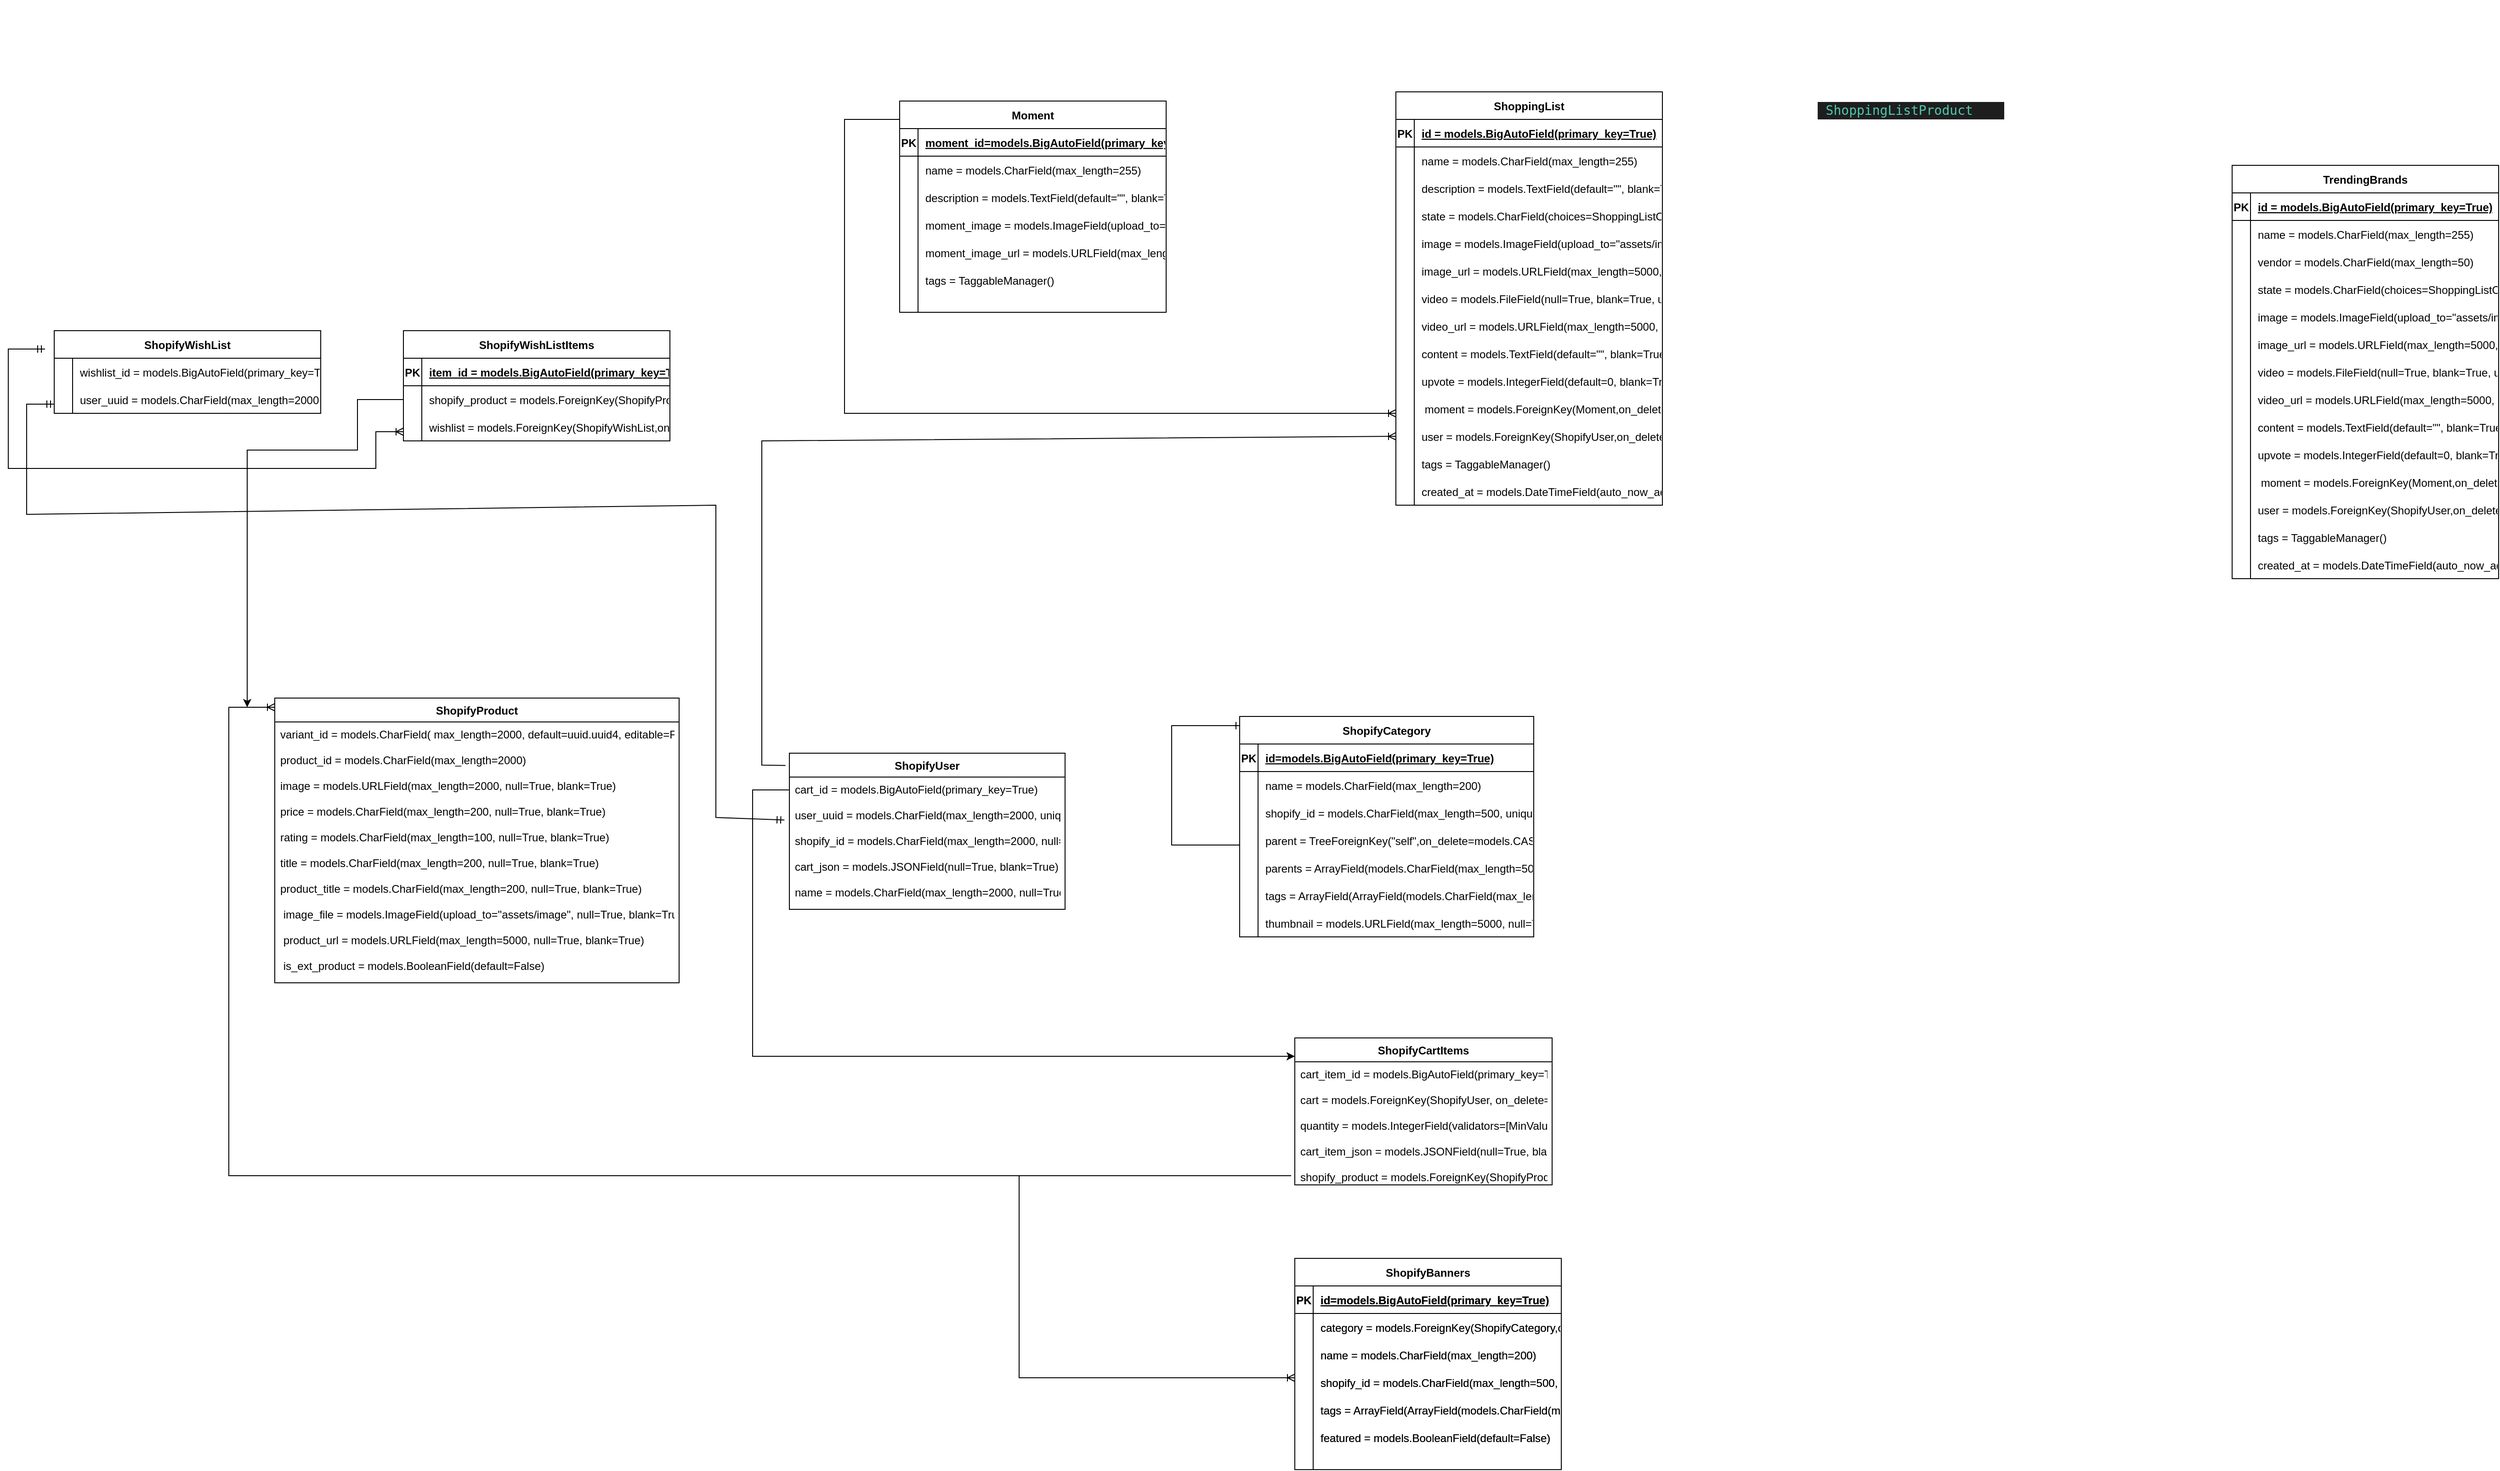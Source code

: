 <mxfile version="20.0.1" type="github"><diagram id="_DUHSbVkohSqufYsysfm" name="Page-1"><mxGraphModel dx="3640" dy="2036" grid="1" gridSize="10" guides="1" tooltips="1" connect="1" arrows="1" fold="1" page="1" pageScale="1" pageWidth="827" pageHeight="1169" math="0" shadow="0"><root><mxCell id="0"/><mxCell id="1" parent="0"/><mxCell id="Mc_kpRLNQTw_WZLSpTaW-3" style="edgeStyle=orthogonalEdgeStyle;rounded=0;orthogonalLoop=1;jettySize=auto;html=1;exitX=0.5;exitY=1;exitDx=0;exitDy=0;fontColor=#000000;" edge="1" parent="1"><mxGeometry relative="1" as="geometry"><mxPoint x="-95" y="140" as="sourcePoint"/><mxPoint x="-95" y="140" as="targetPoint"/></mxGeometry></mxCell><mxCell id="Mc_kpRLNQTw_WZLSpTaW-32" value="ShopifyProduct" style="swimlane;fontStyle=1;childLayout=stackLayout;horizontal=1;startSize=26;fillColor=none;horizontalStack=0;resizeParent=1;resizeParentMax=0;resizeLast=0;collapsible=1;marginBottom=0;fontColor=#000000;" vertex="1" parent="1"><mxGeometry x="-580" y="10" width="440" height="310" as="geometry"/></mxCell><mxCell id="Mc_kpRLNQTw_WZLSpTaW-33" value="variant_id = models.CharField( max_length=2000, default=uuid.uuid4, editable=False, unique=True, primary_key=True   )&#10;&#10;product_id = models.CharField(max_length=2000)&#10;&#10;image = models.URLField(max_length=2000, null=True, blank=True)&#10;&#10;price = models.CharField(max_length=200, null=True, blank=True)&#10;&#10;rating = models.CharField(max_length=100, null=True, blank=True)&#10;&#10;title = models.CharField(max_length=200, null=True, blank=True)&#10;&#10;product_title = models.CharField(max_length=200, null=True, blank=True)&#10;&#10; image_file = models.ImageField(upload_to=&quot;assets/image&quot;, null=True, blank=True)&#10;&#10; product_url = models.URLField(max_length=5000, null=True, blank=True)&#10;&#10; is_ext_product = models.BooleanField(default=False)" style="text;strokeColor=none;fillColor=none;align=left;verticalAlign=top;spacingLeft=4;spacingRight=4;overflow=hidden;rotatable=0;points=[[0,0.5],[1,0.5]];portConstraint=eastwest;fontColor=#000000;" vertex="1" parent="Mc_kpRLNQTw_WZLSpTaW-32"><mxGeometry y="26" width="440" height="284" as="geometry"/></mxCell><mxCell id="Mc_kpRLNQTw_WZLSpTaW-37" style="edgeStyle=orthogonalEdgeStyle;rounded=0;orthogonalLoop=1;jettySize=auto;html=1;exitX=0.5;exitY=1;exitDx=0;exitDy=0;fontColor=#000000;" edge="1" parent="1"><mxGeometry relative="1" as="geometry"><mxPoint x="555" y="153" as="sourcePoint"/><mxPoint x="555" y="153" as="targetPoint"/></mxGeometry></mxCell><mxCell id="Mc_kpRLNQTw_WZLSpTaW-38" value="ShopifyUser" style="swimlane;fontStyle=1;childLayout=stackLayout;horizontal=1;startSize=26;fillColor=none;horizontalStack=0;resizeParent=1;resizeParentMax=0;resizeLast=0;collapsible=1;marginBottom=0;fontColor=#000000;" vertex="1" parent="1"><mxGeometry x="-20" y="70" width="300" height="170" as="geometry"/></mxCell><mxCell id="Mc_kpRLNQTw_WZLSpTaW-39" value="cart_id = models.BigAutoField(primary_key=True)&#10;&#10;user_uuid = models.CharField(max_length=2000, unique=True)&#10;&#10;shopify_id = models.CharField(max_length=2000, null=True, blank=True)&#10;&#10;cart_json = models.JSONField(null=True, blank=True)&#10;&#10;name = models.CharField(max_length=2000, null=True, blank=True)&#10;" style="text;strokeColor=none;fillColor=none;align=left;verticalAlign=top;spacingLeft=4;spacingRight=4;overflow=hidden;rotatable=0;points=[[0,0.5],[1,0.5]];portConstraint=eastwest;fontColor=#000000;" vertex="1" parent="Mc_kpRLNQTw_WZLSpTaW-38"><mxGeometry y="26" width="300" height="144" as="geometry"/></mxCell><mxCell id="Mc_kpRLNQTw_WZLSpTaW-40" value="ShopifyCartItems" style="swimlane;fontStyle=1;childLayout=stackLayout;horizontal=1;startSize=26;fillColor=none;horizontalStack=0;resizeParent=1;resizeParentMax=0;resizeLast=0;collapsible=1;marginBottom=0;fontColor=#000000;" vertex="1" parent="1"><mxGeometry x="530" y="380" width="280" height="160" as="geometry"/></mxCell><mxCell id="Mc_kpRLNQTw_WZLSpTaW-41" value="cart_item_id = models.BigAutoField(primary_key=True)&#10;&#10;cart = models.ForeignKey(ShopifyUser, on_delete=models.CASCADE,related_name=&quot;shopify_cart_items&quot;,related_query_name=&quot;shopify_cart_items&quot;,   )&#10;&#10;quantity = models.IntegerField(validators=[MinValueValidator(1), MaxValueValidator(5)],default=1,null=True,blank=True,)&#10;  &#10;cart_item_json = models.JSONField(null=True, blank=True)shopify_product = models.ForeignKey(ShopifyProduct, on_delete=models.RESTRICT,related_name=&quot;shopify_product&quot;,related_query_name=&quot;shopify_product&quot;,null=True,)&#10;&#10;shopify_product = models.ForeignKey(ShopifyProduct,on_delete=models.RESTRICT,related_name=&quot;shopify_product&quot;,related_query_name=&quot;shopify_product&quot;,null=True,)&#10;" style="text;strokeColor=none;fillColor=none;align=left;verticalAlign=top;spacingLeft=4;spacingRight=4;overflow=hidden;rotatable=0;points=[[0,0.5],[1,0.5]];portConstraint=eastwest;fontColor=#000000;" vertex="1" parent="Mc_kpRLNQTw_WZLSpTaW-40"><mxGeometry y="26" width="280" height="134" as="geometry"/></mxCell><mxCell id="Mc_kpRLNQTw_WZLSpTaW-48" style="edgeStyle=orthogonalEdgeStyle;rounded=0;orthogonalLoop=1;jettySize=auto;html=1;fontColor=#000000;elbow=vertical;" edge="1" parent="1"><mxGeometry relative="1" as="geometry"><mxPoint x="530" y="400" as="targetPoint"/><mxPoint x="-20" y="110" as="sourcePoint"/><Array as="points"><mxPoint x="-60" y="110"/><mxPoint x="-60" y="400"/></Array></mxGeometry></mxCell><mxCell id="Mc_kpRLNQTw_WZLSpTaW-49" value="" style="edgeStyle=orthogonalEdgeStyle;fontSize=12;html=1;endArrow=ERoneToMany;rounded=0;fontColor=#000000;elbow=vertical;exitX=-0.014;exitY=0.925;exitDx=0;exitDy=0;exitPerimeter=0;" edge="1" parent="1" source="Mc_kpRLNQTw_WZLSpTaW-41"><mxGeometry width="100" height="100" relative="1" as="geometry"><mxPoint x="-430" y="650" as="sourcePoint"/><mxPoint x="-580" y="20" as="targetPoint"/><Array as="points"><mxPoint x="-630" y="530"/><mxPoint x="-630" y="20"/></Array></mxGeometry></mxCell><mxCell id="Mc_kpRLNQTw_WZLSpTaW-50" value="ShopifyCategory" style="shape=table;startSize=30;container=1;collapsible=1;childLayout=tableLayout;fixedRows=1;rowLines=0;fontStyle=1;align=center;resizeLast=1;fontColor=#000000;" vertex="1" parent="1"><mxGeometry x="470" y="30" width="320" height="240" as="geometry"><mxRectangle x="501" y="80" width="130" height="30" as="alternateBounds"/></mxGeometry></mxCell><mxCell id="Mc_kpRLNQTw_WZLSpTaW-51" value="" style="shape=tableRow;horizontal=0;startSize=0;swimlaneHead=0;swimlaneBody=0;fillColor=none;collapsible=0;dropTarget=0;points=[[0,0.5],[1,0.5]];portConstraint=eastwest;top=0;left=0;right=0;bottom=1;fontColor=#000000;" vertex="1" parent="Mc_kpRLNQTw_WZLSpTaW-50"><mxGeometry y="30" width="320" height="30" as="geometry"/></mxCell><mxCell id="Mc_kpRLNQTw_WZLSpTaW-52" value="PK" style="shape=partialRectangle;connectable=0;fillColor=none;top=0;left=0;bottom=0;right=0;fontStyle=1;overflow=hidden;fontColor=#000000;" vertex="1" parent="Mc_kpRLNQTw_WZLSpTaW-51"><mxGeometry width="20" height="30" as="geometry"><mxRectangle width="20" height="30" as="alternateBounds"/></mxGeometry></mxCell><mxCell id="Mc_kpRLNQTw_WZLSpTaW-53" value="id=models.BigAutoField(primary_key=True)" style="shape=partialRectangle;connectable=0;fillColor=none;top=0;left=0;bottom=0;right=0;align=left;spacingLeft=6;fontStyle=5;overflow=hidden;fontColor=#000000;" vertex="1" parent="Mc_kpRLNQTw_WZLSpTaW-51"><mxGeometry x="20" width="300" height="30" as="geometry"><mxRectangle width="300" height="30" as="alternateBounds"/></mxGeometry></mxCell><mxCell id="Mc_kpRLNQTw_WZLSpTaW-54" value="" style="shape=tableRow;horizontal=0;startSize=0;swimlaneHead=0;swimlaneBody=0;fillColor=none;collapsible=0;dropTarget=0;points=[[0,0.5],[1,0.5]];portConstraint=eastwest;top=0;left=0;right=0;bottom=0;fontColor=#000000;" vertex="1" parent="Mc_kpRLNQTw_WZLSpTaW-50"><mxGeometry y="60" width="320" height="30" as="geometry"/></mxCell><mxCell id="Mc_kpRLNQTw_WZLSpTaW-55" value="" style="shape=partialRectangle;connectable=0;fillColor=none;top=0;left=0;bottom=0;right=0;editable=1;overflow=hidden;fontColor=#000000;" vertex="1" parent="Mc_kpRLNQTw_WZLSpTaW-54"><mxGeometry width="20" height="30" as="geometry"><mxRectangle width="20" height="30" as="alternateBounds"/></mxGeometry></mxCell><mxCell id="Mc_kpRLNQTw_WZLSpTaW-56" value="name = models.CharField(max_length=200)" style="shape=partialRectangle;connectable=0;fillColor=none;top=0;left=0;bottom=0;right=0;align=left;spacingLeft=6;overflow=hidden;fontColor=#000000;" vertex="1" parent="Mc_kpRLNQTw_WZLSpTaW-54"><mxGeometry x="20" width="300" height="30" as="geometry"><mxRectangle width="300" height="30" as="alternateBounds"/></mxGeometry></mxCell><mxCell id="Mc_kpRLNQTw_WZLSpTaW-57" value="" style="shape=tableRow;horizontal=0;startSize=0;swimlaneHead=0;swimlaneBody=0;fillColor=none;collapsible=0;dropTarget=0;points=[[0,0.5],[1,0.5]];portConstraint=eastwest;top=0;left=0;right=0;bottom=0;fontColor=#000000;" vertex="1" parent="Mc_kpRLNQTw_WZLSpTaW-50"><mxGeometry y="90" width="320" height="30" as="geometry"/></mxCell><mxCell id="Mc_kpRLNQTw_WZLSpTaW-58" value="" style="shape=partialRectangle;connectable=0;fillColor=none;top=0;left=0;bottom=0;right=0;editable=1;overflow=hidden;fontColor=#000000;" vertex="1" parent="Mc_kpRLNQTw_WZLSpTaW-57"><mxGeometry width="20" height="30" as="geometry"><mxRectangle width="20" height="30" as="alternateBounds"/></mxGeometry></mxCell><mxCell id="Mc_kpRLNQTw_WZLSpTaW-59" value="shopify_id = models.CharField(max_length=500, unique=True)" style="shape=partialRectangle;connectable=0;fillColor=none;top=0;left=0;bottom=0;right=0;align=left;spacingLeft=6;overflow=hidden;fontColor=#000000;" vertex="1" parent="Mc_kpRLNQTw_WZLSpTaW-57"><mxGeometry x="20" width="300" height="30" as="geometry"><mxRectangle width="300" height="30" as="alternateBounds"/></mxGeometry></mxCell><mxCell id="Mc_kpRLNQTw_WZLSpTaW-60" value="" style="shape=tableRow;horizontal=0;startSize=0;swimlaneHead=0;swimlaneBody=0;fillColor=none;collapsible=0;dropTarget=0;points=[[0,0.5],[1,0.5]];portConstraint=eastwest;top=0;left=0;right=0;bottom=0;fontColor=#000000;" vertex="1" parent="Mc_kpRLNQTw_WZLSpTaW-50"><mxGeometry y="120" width="320" height="30" as="geometry"/></mxCell><mxCell id="Mc_kpRLNQTw_WZLSpTaW-61" value="" style="shape=partialRectangle;connectable=0;fillColor=none;top=0;left=0;bottom=0;right=0;editable=1;overflow=hidden;fontColor=#000000;" vertex="1" parent="Mc_kpRLNQTw_WZLSpTaW-60"><mxGeometry width="20" height="30" as="geometry"><mxRectangle width="20" height="30" as="alternateBounds"/></mxGeometry></mxCell><mxCell id="Mc_kpRLNQTw_WZLSpTaW-62" value="parent = TreeForeignKey(&quot;self&quot;,on_delete=models.CASCADE,null=True,blank=True,related_name=&quot;children_category&quot;,)" style="shape=partialRectangle;connectable=0;fillColor=none;top=0;left=0;bottom=0;right=0;align=left;spacingLeft=6;overflow=hidden;fontColor=#000000;" vertex="1" parent="Mc_kpRLNQTw_WZLSpTaW-60"><mxGeometry x="20" width="300" height="30" as="geometry"><mxRectangle width="300" height="30" as="alternateBounds"/></mxGeometry></mxCell><mxCell id="Mc_kpRLNQTw_WZLSpTaW-68" value="" style="shape=tableRow;horizontal=0;startSize=0;swimlaneHead=0;swimlaneBody=0;fillColor=none;collapsible=0;dropTarget=0;points=[[0,0.5],[1,0.5]];portConstraint=eastwest;top=0;left=0;right=0;bottom=0;fontColor=#000000;" vertex="1" parent="Mc_kpRLNQTw_WZLSpTaW-50"><mxGeometry y="150" width="320" height="30" as="geometry"/></mxCell><mxCell id="Mc_kpRLNQTw_WZLSpTaW-69" value="" style="shape=partialRectangle;connectable=0;fillColor=none;top=0;left=0;bottom=0;right=0;editable=1;overflow=hidden;fontColor=#000000;" vertex="1" parent="Mc_kpRLNQTw_WZLSpTaW-68"><mxGeometry width="20" height="30" as="geometry"><mxRectangle width="20" height="30" as="alternateBounds"/></mxGeometry></mxCell><mxCell id="Mc_kpRLNQTw_WZLSpTaW-70" value="parents = ArrayField(models.CharField(max_length=500), null=True, blank=True)" style="shape=partialRectangle;connectable=0;fillColor=none;top=0;left=0;bottom=0;right=0;align=left;spacingLeft=6;overflow=hidden;fontColor=#000000;" vertex="1" parent="Mc_kpRLNQTw_WZLSpTaW-68"><mxGeometry x="20" width="300" height="30" as="geometry"><mxRectangle width="300" height="30" as="alternateBounds"/></mxGeometry></mxCell><mxCell id="Mc_kpRLNQTw_WZLSpTaW-71" value="" style="shape=tableRow;horizontal=0;startSize=0;swimlaneHead=0;swimlaneBody=0;fillColor=none;collapsible=0;dropTarget=0;points=[[0,0.5],[1,0.5]];portConstraint=eastwest;top=0;left=0;right=0;bottom=0;fontColor=#000000;" vertex="1" parent="Mc_kpRLNQTw_WZLSpTaW-50"><mxGeometry y="180" width="320" height="30" as="geometry"/></mxCell><mxCell id="Mc_kpRLNQTw_WZLSpTaW-72" value="" style="shape=partialRectangle;connectable=0;fillColor=none;top=0;left=0;bottom=0;right=0;editable=1;overflow=hidden;fontColor=#000000;" vertex="1" parent="Mc_kpRLNQTw_WZLSpTaW-71"><mxGeometry width="20" height="30" as="geometry"><mxRectangle width="20" height="30" as="alternateBounds"/></mxGeometry></mxCell><mxCell id="Mc_kpRLNQTw_WZLSpTaW-73" value="tags = ArrayField(ArrayField(models.CharField(max_length=500), null=True, blank=True),null=True,blank=True,)" style="shape=partialRectangle;connectable=0;fillColor=none;top=0;left=0;bottom=0;right=0;align=left;spacingLeft=6;overflow=hidden;fontColor=#000000;" vertex="1" parent="Mc_kpRLNQTw_WZLSpTaW-71"><mxGeometry x="20" width="300" height="30" as="geometry"><mxRectangle width="300" height="30" as="alternateBounds"/></mxGeometry></mxCell><mxCell id="Mc_kpRLNQTw_WZLSpTaW-93" value="" style="shape=tableRow;horizontal=0;startSize=0;swimlaneHead=0;swimlaneBody=0;fillColor=none;collapsible=0;dropTarget=0;points=[[0,0.5],[1,0.5]];portConstraint=eastwest;top=0;left=0;right=0;bottom=0;fontColor=#000000;" vertex="1" parent="Mc_kpRLNQTw_WZLSpTaW-50"><mxGeometry y="210" width="320" height="30" as="geometry"/></mxCell><mxCell id="Mc_kpRLNQTw_WZLSpTaW-94" value="" style="shape=partialRectangle;connectable=0;fillColor=none;top=0;left=0;bottom=0;right=0;editable=1;overflow=hidden;fontColor=#000000;" vertex="1" parent="Mc_kpRLNQTw_WZLSpTaW-93"><mxGeometry width="20" height="30" as="geometry"><mxRectangle width="20" height="30" as="alternateBounds"/></mxGeometry></mxCell><mxCell id="Mc_kpRLNQTw_WZLSpTaW-95" value="thumbnail = models.URLField(max_length=5000, null=True, blank=True)" style="shape=partialRectangle;connectable=0;fillColor=none;top=0;left=0;bottom=0;right=0;align=left;spacingLeft=6;overflow=hidden;fontColor=#000000;" vertex="1" parent="Mc_kpRLNQTw_WZLSpTaW-93"><mxGeometry x="20" width="300" height="30" as="geometry"><mxRectangle width="300" height="30" as="alternateBounds"/></mxGeometry></mxCell><mxCell id="Mc_kpRLNQTw_WZLSpTaW-111" value="" style="edgeStyle=orthogonalEdgeStyle;fontSize=12;html=1;endArrow=ERone;endFill=1;rounded=0;fontColor=#000000;elbow=vertical;" edge="1" parent="1"><mxGeometry width="100" height="100" relative="1" as="geometry"><mxPoint x="470" y="170" as="sourcePoint"/><mxPoint x="470" y="40" as="targetPoint"/><Array as="points"><mxPoint x="396" y="170"/><mxPoint x="396" y="40"/></Array></mxGeometry></mxCell><mxCell id="Mc_kpRLNQTw_WZLSpTaW-112" value="ShopifyBanners" style="shape=table;startSize=30;container=1;collapsible=1;childLayout=tableLayout;fixedRows=1;rowLines=0;fontStyle=1;align=center;resizeLast=1;fontColor=#000000;" vertex="1" parent="1"><mxGeometry x="530" y="620" width="290" height="230" as="geometry"><mxRectangle x="501" y="80" width="130" height="30" as="alternateBounds"/></mxGeometry></mxCell><mxCell id="Mc_kpRLNQTw_WZLSpTaW-113" value="" style="shape=tableRow;horizontal=0;startSize=0;swimlaneHead=0;swimlaneBody=0;fillColor=none;collapsible=0;dropTarget=0;points=[[0,0.5],[1,0.5]];portConstraint=eastwest;top=0;left=0;right=0;bottom=1;fontColor=#000000;" vertex="1" parent="Mc_kpRLNQTw_WZLSpTaW-112"><mxGeometry y="30" width="290" height="30" as="geometry"/></mxCell><mxCell id="Mc_kpRLNQTw_WZLSpTaW-114" value="PK" style="shape=partialRectangle;connectable=0;fillColor=none;top=0;left=0;bottom=0;right=0;fontStyle=1;overflow=hidden;fontColor=#000000;" vertex="1" parent="Mc_kpRLNQTw_WZLSpTaW-113"><mxGeometry width="20" height="30" as="geometry"><mxRectangle width="20" height="30" as="alternateBounds"/></mxGeometry></mxCell><mxCell id="Mc_kpRLNQTw_WZLSpTaW-115" value="id=models.BigAutoField(primary_key=True)" style="shape=partialRectangle;connectable=0;fillColor=none;top=0;left=0;bottom=0;right=0;align=left;spacingLeft=6;fontStyle=5;overflow=hidden;fontColor=#000000;" vertex="1" parent="Mc_kpRLNQTw_WZLSpTaW-113"><mxGeometry x="20" width="270" height="30" as="geometry"><mxRectangle width="270" height="30" as="alternateBounds"/></mxGeometry></mxCell><mxCell id="Mc_kpRLNQTw_WZLSpTaW-116" value="" style="shape=tableRow;horizontal=0;startSize=0;swimlaneHead=0;swimlaneBody=0;fillColor=none;collapsible=0;dropTarget=0;points=[[0,0.5],[1,0.5]];portConstraint=eastwest;top=0;left=0;right=0;bottom=0;fontColor=#000000;" vertex="1" parent="Mc_kpRLNQTw_WZLSpTaW-112"><mxGeometry y="60" width="290" height="30" as="geometry"/></mxCell><mxCell id="Mc_kpRLNQTw_WZLSpTaW-117" value="" style="shape=partialRectangle;connectable=0;fillColor=none;top=0;left=0;bottom=0;right=0;editable=1;overflow=hidden;fontColor=#000000;" vertex="1" parent="Mc_kpRLNQTw_WZLSpTaW-116"><mxGeometry width="20" height="30" as="geometry"><mxRectangle width="20" height="30" as="alternateBounds"/></mxGeometry></mxCell><mxCell id="Mc_kpRLNQTw_WZLSpTaW-118" value="category = models.ForeignKey(ShopifyCategory,on_delete=models.CASCADE,related_name=&quot;shopify_category&quot;,related_query_name=&quot;shopify_category&quot;,)++" style="shape=partialRectangle;connectable=0;fillColor=none;top=0;left=0;bottom=0;right=0;align=left;spacingLeft=6;overflow=hidden;fontColor=#000000;" vertex="1" parent="Mc_kpRLNQTw_WZLSpTaW-116"><mxGeometry x="20" width="270" height="30" as="geometry"><mxRectangle width="270" height="30" as="alternateBounds"/></mxGeometry></mxCell><mxCell id="Mc_kpRLNQTw_WZLSpTaW-119" value="" style="shape=tableRow;horizontal=0;startSize=0;swimlaneHead=0;swimlaneBody=0;fillColor=none;collapsible=0;dropTarget=0;points=[[0,0.5],[1,0.5]];portConstraint=eastwest;top=0;left=0;right=0;bottom=0;fontColor=#000000;" vertex="1" parent="Mc_kpRLNQTw_WZLSpTaW-112"><mxGeometry y="90" width="290" height="30" as="geometry"/></mxCell><mxCell id="Mc_kpRLNQTw_WZLSpTaW-120" value="" style="shape=partialRectangle;connectable=0;fillColor=none;top=0;left=0;bottom=0;right=0;editable=1;overflow=hidden;fontColor=#000000;" vertex="1" parent="Mc_kpRLNQTw_WZLSpTaW-119"><mxGeometry width="20" height="30" as="geometry"><mxRectangle width="20" height="30" as="alternateBounds"/></mxGeometry></mxCell><mxCell id="Mc_kpRLNQTw_WZLSpTaW-121" value="name = models.CharField(max_length=200)" style="shape=partialRectangle;connectable=0;fillColor=none;top=0;left=0;bottom=0;right=0;align=left;spacingLeft=6;overflow=hidden;fontColor=#000000;" vertex="1" parent="Mc_kpRLNQTw_WZLSpTaW-119"><mxGeometry x="20" width="270" height="30" as="geometry"><mxRectangle width="270" height="30" as="alternateBounds"/></mxGeometry></mxCell><mxCell id="Mc_kpRLNQTw_WZLSpTaW-122" value="" style="shape=tableRow;horizontal=0;startSize=0;swimlaneHead=0;swimlaneBody=0;fillColor=none;collapsible=0;dropTarget=0;points=[[0,0.5],[1,0.5]];portConstraint=eastwest;top=0;left=0;right=0;bottom=0;fontColor=#000000;" vertex="1" parent="Mc_kpRLNQTw_WZLSpTaW-112"><mxGeometry y="120" width="290" height="30" as="geometry"/></mxCell><mxCell id="Mc_kpRLNQTw_WZLSpTaW-123" value="" style="shape=partialRectangle;connectable=0;fillColor=none;top=0;left=0;bottom=0;right=0;editable=1;overflow=hidden;fontColor=#000000;" vertex="1" parent="Mc_kpRLNQTw_WZLSpTaW-122"><mxGeometry width="20" height="30" as="geometry"><mxRectangle width="20" height="30" as="alternateBounds"/></mxGeometry></mxCell><mxCell id="Mc_kpRLNQTw_WZLSpTaW-124" value="shopify_id = models.CharField(max_length=500, unique=True)" style="shape=partialRectangle;connectable=0;fillColor=none;top=0;left=0;bottom=0;right=0;align=left;spacingLeft=6;overflow=hidden;fontColor=#000000;" vertex="1" parent="Mc_kpRLNQTw_WZLSpTaW-122"><mxGeometry x="20" width="270" height="30" as="geometry"><mxRectangle width="270" height="30" as="alternateBounds"/></mxGeometry></mxCell><mxCell id="Mc_kpRLNQTw_WZLSpTaW-125" value="" style="shape=tableRow;horizontal=0;startSize=0;swimlaneHead=0;swimlaneBody=0;fillColor=none;collapsible=0;dropTarget=0;points=[[0,0.5],[1,0.5]];portConstraint=eastwest;top=0;left=0;right=0;bottom=0;fontColor=#000000;" vertex="1" parent="Mc_kpRLNQTw_WZLSpTaW-112"><mxGeometry y="150" width="290" height="30" as="geometry"/></mxCell><mxCell id="Mc_kpRLNQTw_WZLSpTaW-126" value="" style="shape=partialRectangle;connectable=0;fillColor=none;top=0;left=0;bottom=0;right=0;editable=1;overflow=hidden;fontColor=#000000;" vertex="1" parent="Mc_kpRLNQTw_WZLSpTaW-125"><mxGeometry width="20" height="30" as="geometry"><mxRectangle width="20" height="30" as="alternateBounds"/></mxGeometry></mxCell><mxCell id="Mc_kpRLNQTw_WZLSpTaW-127" value="tags = ArrayField(ArrayField(models.CharField(max_length=500), null=True, blank=True),null=True,blank=True,)" style="shape=partialRectangle;connectable=0;fillColor=none;top=0;left=0;bottom=0;right=0;align=left;spacingLeft=6;overflow=hidden;fontColor=#000000;" vertex="1" parent="Mc_kpRLNQTw_WZLSpTaW-125"><mxGeometry x="20" width="270" height="30" as="geometry"><mxRectangle width="270" height="30" as="alternateBounds"/></mxGeometry></mxCell><mxCell id="Mc_kpRLNQTw_WZLSpTaW-128" value="" style="shape=tableRow;horizontal=0;startSize=0;swimlaneHead=0;swimlaneBody=0;fillColor=none;collapsible=0;dropTarget=0;points=[[0,0.5],[1,0.5]];portConstraint=eastwest;top=0;left=0;right=0;bottom=0;fontColor=#000000;" vertex="1" parent="Mc_kpRLNQTw_WZLSpTaW-112"><mxGeometry y="180" width="290" height="30" as="geometry"/></mxCell><mxCell id="Mc_kpRLNQTw_WZLSpTaW-129" value="" style="shape=partialRectangle;connectable=0;fillColor=none;top=0;left=0;bottom=0;right=0;editable=1;overflow=hidden;fontColor=#000000;" vertex="1" parent="Mc_kpRLNQTw_WZLSpTaW-128"><mxGeometry width="20" height="30" as="geometry"><mxRectangle width="20" height="30" as="alternateBounds"/></mxGeometry></mxCell><mxCell id="Mc_kpRLNQTw_WZLSpTaW-130" value="featured = models.BooleanField(default=False)" style="shape=partialRectangle;connectable=0;fillColor=none;top=0;left=0;bottom=0;right=0;align=left;spacingLeft=6;overflow=hidden;fontColor=#000000;" vertex="1" parent="Mc_kpRLNQTw_WZLSpTaW-128"><mxGeometry x="20" width="270" height="30" as="geometry"><mxRectangle width="270" height="30" as="alternateBounds"/></mxGeometry></mxCell><mxCell id="Mc_kpRLNQTw_WZLSpTaW-131" value="" style="shape=tableRow;horizontal=0;startSize=0;swimlaneHead=0;swimlaneBody=0;fillColor=none;collapsible=0;dropTarget=0;points=[[0,0.5],[1,0.5]];portConstraint=eastwest;top=0;left=0;right=0;bottom=0;fontColor=#000000;" vertex="1" parent="Mc_kpRLNQTw_WZLSpTaW-112"><mxGeometry y="210" width="290" height="20" as="geometry"/></mxCell><mxCell id="Mc_kpRLNQTw_WZLSpTaW-132" value="" style="shape=partialRectangle;connectable=0;fillColor=none;top=0;left=0;bottom=0;right=0;editable=1;overflow=hidden;fontColor=#000000;" vertex="1" parent="Mc_kpRLNQTw_WZLSpTaW-131"><mxGeometry width="20" height="20" as="geometry"><mxRectangle width="20" height="20" as="alternateBounds"/></mxGeometry></mxCell><mxCell id="Mc_kpRLNQTw_WZLSpTaW-133" value="" style="shape=partialRectangle;connectable=0;fillColor=none;top=0;left=0;bottom=0;right=0;align=left;spacingLeft=6;overflow=hidden;fontColor=#000000;" vertex="1" parent="Mc_kpRLNQTw_WZLSpTaW-131"><mxGeometry x="20" width="270" height="20" as="geometry"><mxRectangle width="270" height="20" as="alternateBounds"/></mxGeometry></mxCell><mxCell id="Mc_kpRLNQTw_WZLSpTaW-134" value="" style="edgeStyle=elbowEdgeStyle;fontSize=12;html=1;endArrow=ERoneToMany;rounded=0;fontColor=#000000;" edge="1" parent="1"><mxGeometry width="100" height="100" relative="1" as="geometry"><mxPoint x="460" y="530" as="sourcePoint"/><mxPoint x="530" y="750" as="targetPoint"/><Array as="points"><mxPoint x="230" y="710"/></Array></mxGeometry></mxCell><mxCell id="Mc_kpRLNQTw_WZLSpTaW-137" value="ShopifyBanners" style="shape=table;startSize=30;container=1;collapsible=1;childLayout=tableLayout;fixedRows=1;rowLines=0;fontStyle=1;align=center;resizeLast=1;fontColor=#000000;" vertex="1" parent="1"><mxGeometry x="530" y="620" width="290" height="230" as="geometry"><mxRectangle x="501" y="80" width="130" height="30" as="alternateBounds"/></mxGeometry></mxCell><mxCell id="Mc_kpRLNQTw_WZLSpTaW-138" value="" style="shape=tableRow;horizontal=0;startSize=0;swimlaneHead=0;swimlaneBody=0;fillColor=none;collapsible=0;dropTarget=0;points=[[0,0.5],[1,0.5]];portConstraint=eastwest;top=0;left=0;right=0;bottom=1;fontColor=#000000;" vertex="1" parent="Mc_kpRLNQTw_WZLSpTaW-137"><mxGeometry y="30" width="290" height="30" as="geometry"/></mxCell><mxCell id="Mc_kpRLNQTw_WZLSpTaW-139" value="PK" style="shape=partialRectangle;connectable=0;fillColor=none;top=0;left=0;bottom=0;right=0;fontStyle=1;overflow=hidden;fontColor=#000000;" vertex="1" parent="Mc_kpRLNQTw_WZLSpTaW-138"><mxGeometry width="20" height="30" as="geometry"><mxRectangle width="20" height="30" as="alternateBounds"/></mxGeometry></mxCell><mxCell id="Mc_kpRLNQTw_WZLSpTaW-140" value="id=models.BigAutoField(primary_key=True)" style="shape=partialRectangle;connectable=0;fillColor=none;top=0;left=0;bottom=0;right=0;align=left;spacingLeft=6;fontStyle=5;overflow=hidden;fontColor=#000000;" vertex="1" parent="Mc_kpRLNQTw_WZLSpTaW-138"><mxGeometry x="20" width="270" height="30" as="geometry"><mxRectangle width="270" height="30" as="alternateBounds"/></mxGeometry></mxCell><mxCell id="Mc_kpRLNQTw_WZLSpTaW-141" value="" style="shape=tableRow;horizontal=0;startSize=0;swimlaneHead=0;swimlaneBody=0;fillColor=none;collapsible=0;dropTarget=0;points=[[0,0.5],[1,0.5]];portConstraint=eastwest;top=0;left=0;right=0;bottom=0;fontColor=#000000;" vertex="1" parent="Mc_kpRLNQTw_WZLSpTaW-137"><mxGeometry y="60" width="290" height="30" as="geometry"/></mxCell><mxCell id="Mc_kpRLNQTw_WZLSpTaW-142" value="" style="shape=partialRectangle;connectable=0;fillColor=none;top=0;left=0;bottom=0;right=0;editable=1;overflow=hidden;fontColor=#000000;" vertex="1" parent="Mc_kpRLNQTw_WZLSpTaW-141"><mxGeometry width="20" height="30" as="geometry"><mxRectangle width="20" height="30" as="alternateBounds"/></mxGeometry></mxCell><mxCell id="Mc_kpRLNQTw_WZLSpTaW-143" value="category = models.ForeignKey(ShopifyCategory,on_delete=models.CASCADE,related_name=&quot;shopify_category&quot;,related_query_name=&quot;shopify_category&quot;,)++" style="shape=partialRectangle;connectable=0;fillColor=none;top=0;left=0;bottom=0;right=0;align=left;spacingLeft=6;overflow=hidden;fontColor=#000000;" vertex="1" parent="Mc_kpRLNQTw_WZLSpTaW-141"><mxGeometry x="20" width="270" height="30" as="geometry"><mxRectangle width="270" height="30" as="alternateBounds"/></mxGeometry></mxCell><mxCell id="Mc_kpRLNQTw_WZLSpTaW-144" value="" style="shape=tableRow;horizontal=0;startSize=0;swimlaneHead=0;swimlaneBody=0;fillColor=none;collapsible=0;dropTarget=0;points=[[0,0.5],[1,0.5]];portConstraint=eastwest;top=0;left=0;right=0;bottom=0;fontColor=#000000;" vertex="1" parent="Mc_kpRLNQTw_WZLSpTaW-137"><mxGeometry y="90" width="290" height="30" as="geometry"/></mxCell><mxCell id="Mc_kpRLNQTw_WZLSpTaW-145" value="" style="shape=partialRectangle;connectable=0;fillColor=none;top=0;left=0;bottom=0;right=0;editable=1;overflow=hidden;fontColor=#000000;" vertex="1" parent="Mc_kpRLNQTw_WZLSpTaW-144"><mxGeometry width="20" height="30" as="geometry"><mxRectangle width="20" height="30" as="alternateBounds"/></mxGeometry></mxCell><mxCell id="Mc_kpRLNQTw_WZLSpTaW-146" value="name = models.CharField(max_length=200)" style="shape=partialRectangle;connectable=0;fillColor=none;top=0;left=0;bottom=0;right=0;align=left;spacingLeft=6;overflow=hidden;fontColor=#000000;" vertex="1" parent="Mc_kpRLNQTw_WZLSpTaW-144"><mxGeometry x="20" width="270" height="30" as="geometry"><mxRectangle width="270" height="30" as="alternateBounds"/></mxGeometry></mxCell><mxCell id="Mc_kpRLNQTw_WZLSpTaW-147" value="" style="shape=tableRow;horizontal=0;startSize=0;swimlaneHead=0;swimlaneBody=0;fillColor=none;collapsible=0;dropTarget=0;points=[[0,0.5],[1,0.5]];portConstraint=eastwest;top=0;left=0;right=0;bottom=0;fontColor=#000000;" vertex="1" parent="Mc_kpRLNQTw_WZLSpTaW-137"><mxGeometry y="120" width="290" height="30" as="geometry"/></mxCell><mxCell id="Mc_kpRLNQTw_WZLSpTaW-148" value="" style="shape=partialRectangle;connectable=0;fillColor=none;top=0;left=0;bottom=0;right=0;editable=1;overflow=hidden;fontColor=#000000;" vertex="1" parent="Mc_kpRLNQTw_WZLSpTaW-147"><mxGeometry width="20" height="30" as="geometry"><mxRectangle width="20" height="30" as="alternateBounds"/></mxGeometry></mxCell><mxCell id="Mc_kpRLNQTw_WZLSpTaW-149" value="shopify_id = models.CharField(max_length=500, unique=True)" style="shape=partialRectangle;connectable=0;fillColor=none;top=0;left=0;bottom=0;right=0;align=left;spacingLeft=6;overflow=hidden;fontColor=#000000;" vertex="1" parent="Mc_kpRLNQTw_WZLSpTaW-147"><mxGeometry x="20" width="270" height="30" as="geometry"><mxRectangle width="270" height="30" as="alternateBounds"/></mxGeometry></mxCell><mxCell id="Mc_kpRLNQTw_WZLSpTaW-150" value="" style="shape=tableRow;horizontal=0;startSize=0;swimlaneHead=0;swimlaneBody=0;fillColor=none;collapsible=0;dropTarget=0;points=[[0,0.5],[1,0.5]];portConstraint=eastwest;top=0;left=0;right=0;bottom=0;fontColor=#000000;" vertex="1" parent="Mc_kpRLNQTw_WZLSpTaW-137"><mxGeometry y="150" width="290" height="30" as="geometry"/></mxCell><mxCell id="Mc_kpRLNQTw_WZLSpTaW-151" value="" style="shape=partialRectangle;connectable=0;fillColor=none;top=0;left=0;bottom=0;right=0;editable=1;overflow=hidden;fontColor=#000000;" vertex="1" parent="Mc_kpRLNQTw_WZLSpTaW-150"><mxGeometry width="20" height="30" as="geometry"><mxRectangle width="20" height="30" as="alternateBounds"/></mxGeometry></mxCell><mxCell id="Mc_kpRLNQTw_WZLSpTaW-152" value="tags = ArrayField(ArrayField(models.CharField(max_length=500), null=True, blank=True),null=True,blank=True,)" style="shape=partialRectangle;connectable=0;fillColor=none;top=0;left=0;bottom=0;right=0;align=left;spacingLeft=6;overflow=hidden;fontColor=#000000;" vertex="1" parent="Mc_kpRLNQTw_WZLSpTaW-150"><mxGeometry x="20" width="270" height="30" as="geometry"><mxRectangle width="270" height="30" as="alternateBounds"/></mxGeometry></mxCell><mxCell id="Mc_kpRLNQTw_WZLSpTaW-153" value="" style="shape=tableRow;horizontal=0;startSize=0;swimlaneHead=0;swimlaneBody=0;fillColor=none;collapsible=0;dropTarget=0;points=[[0,0.5],[1,0.5]];portConstraint=eastwest;top=0;left=0;right=0;bottom=0;fontColor=#000000;" vertex="1" parent="Mc_kpRLNQTw_WZLSpTaW-137"><mxGeometry y="180" width="290" height="30" as="geometry"/></mxCell><mxCell id="Mc_kpRLNQTw_WZLSpTaW-154" value="" style="shape=partialRectangle;connectable=0;fillColor=none;top=0;left=0;bottom=0;right=0;editable=1;overflow=hidden;fontColor=#000000;" vertex="1" parent="Mc_kpRLNQTw_WZLSpTaW-153"><mxGeometry width="20" height="30" as="geometry"><mxRectangle width="20" height="30" as="alternateBounds"/></mxGeometry></mxCell><mxCell id="Mc_kpRLNQTw_WZLSpTaW-155" value="featured = models.BooleanField(default=False)" style="shape=partialRectangle;connectable=0;fillColor=none;top=0;left=0;bottom=0;right=0;align=left;spacingLeft=6;overflow=hidden;fontColor=#000000;" vertex="1" parent="Mc_kpRLNQTw_WZLSpTaW-153"><mxGeometry x="20" width="270" height="30" as="geometry"><mxRectangle width="270" height="30" as="alternateBounds"/></mxGeometry></mxCell><mxCell id="Mc_kpRLNQTw_WZLSpTaW-156" value="" style="shape=tableRow;horizontal=0;startSize=0;swimlaneHead=0;swimlaneBody=0;fillColor=none;collapsible=0;dropTarget=0;points=[[0,0.5],[1,0.5]];portConstraint=eastwest;top=0;left=0;right=0;bottom=0;fontColor=#000000;" vertex="1" parent="Mc_kpRLNQTw_WZLSpTaW-137"><mxGeometry y="210" width="290" height="20" as="geometry"/></mxCell><mxCell id="Mc_kpRLNQTw_WZLSpTaW-157" value="" style="shape=partialRectangle;connectable=0;fillColor=none;top=0;left=0;bottom=0;right=0;editable=1;overflow=hidden;fontColor=#000000;" vertex="1" parent="Mc_kpRLNQTw_WZLSpTaW-156"><mxGeometry width="20" height="20" as="geometry"><mxRectangle width="20" height="20" as="alternateBounds"/></mxGeometry></mxCell><mxCell id="Mc_kpRLNQTw_WZLSpTaW-158" value="" style="shape=partialRectangle;connectable=0;fillColor=none;top=0;left=0;bottom=0;right=0;align=left;spacingLeft=6;overflow=hidden;fontColor=#000000;" vertex="1" parent="Mc_kpRLNQTw_WZLSpTaW-156"><mxGeometry x="20" width="270" height="20" as="geometry"><mxRectangle width="270" height="20" as="alternateBounds"/></mxGeometry></mxCell><mxCell id="Mc_kpRLNQTw_WZLSpTaW-159" value="Moment" style="shape=table;startSize=30;container=1;collapsible=1;childLayout=tableLayout;fixedRows=1;rowLines=0;fontStyle=1;align=center;resizeLast=1;fontColor=#000000;" vertex="1" parent="1"><mxGeometry x="100" y="-640" width="290" height="230" as="geometry"><mxRectangle x="501" y="80" width="130" height="30" as="alternateBounds"/></mxGeometry></mxCell><mxCell id="Mc_kpRLNQTw_WZLSpTaW-160" value="" style="shape=tableRow;horizontal=0;startSize=0;swimlaneHead=0;swimlaneBody=0;fillColor=none;collapsible=0;dropTarget=0;points=[[0,0.5],[1,0.5]];portConstraint=eastwest;top=0;left=0;right=0;bottom=1;fontColor=#000000;" vertex="1" parent="Mc_kpRLNQTw_WZLSpTaW-159"><mxGeometry y="30" width="290" height="30" as="geometry"/></mxCell><mxCell id="Mc_kpRLNQTw_WZLSpTaW-161" value="PK" style="shape=partialRectangle;connectable=0;fillColor=none;top=0;left=0;bottom=0;right=0;fontStyle=1;overflow=hidden;fontColor=#000000;" vertex="1" parent="Mc_kpRLNQTw_WZLSpTaW-160"><mxGeometry width="20" height="30" as="geometry"><mxRectangle width="20" height="30" as="alternateBounds"/></mxGeometry></mxCell><mxCell id="Mc_kpRLNQTw_WZLSpTaW-162" value="moment_id=models.BigAutoField(primary_key=True)" style="shape=partialRectangle;connectable=0;fillColor=none;top=0;left=0;bottom=0;right=0;align=left;spacingLeft=6;fontStyle=5;overflow=hidden;fontColor=#000000;" vertex="1" parent="Mc_kpRLNQTw_WZLSpTaW-160"><mxGeometry x="20" width="270" height="30" as="geometry"><mxRectangle width="270" height="30" as="alternateBounds"/></mxGeometry></mxCell><mxCell id="Mc_kpRLNQTw_WZLSpTaW-163" value="" style="shape=tableRow;horizontal=0;startSize=0;swimlaneHead=0;swimlaneBody=0;fillColor=none;collapsible=0;dropTarget=0;points=[[0,0.5],[1,0.5]];portConstraint=eastwest;top=0;left=0;right=0;bottom=0;fontColor=#000000;" vertex="1" parent="Mc_kpRLNQTw_WZLSpTaW-159"><mxGeometry y="60" width="290" height="30" as="geometry"/></mxCell><mxCell id="Mc_kpRLNQTw_WZLSpTaW-164" value="" style="shape=partialRectangle;connectable=0;fillColor=none;top=0;left=0;bottom=0;right=0;editable=1;overflow=hidden;fontColor=#000000;" vertex="1" parent="Mc_kpRLNQTw_WZLSpTaW-163"><mxGeometry width="20" height="30" as="geometry"><mxRectangle width="20" height="30" as="alternateBounds"/></mxGeometry></mxCell><mxCell id="Mc_kpRLNQTw_WZLSpTaW-165" value="name = models.CharField(max_length=255)" style="shape=partialRectangle;connectable=0;fillColor=none;top=0;left=0;bottom=0;right=0;align=left;spacingLeft=6;overflow=hidden;fontColor=#000000;" vertex="1" parent="Mc_kpRLNQTw_WZLSpTaW-163"><mxGeometry x="20" width="270" height="30" as="geometry"><mxRectangle width="270" height="30" as="alternateBounds"/></mxGeometry></mxCell><mxCell id="Mc_kpRLNQTw_WZLSpTaW-166" value="" style="shape=tableRow;horizontal=0;startSize=0;swimlaneHead=0;swimlaneBody=0;fillColor=none;collapsible=0;dropTarget=0;points=[[0,0.5],[1,0.5]];portConstraint=eastwest;top=0;left=0;right=0;bottom=0;fontColor=#000000;" vertex="1" parent="Mc_kpRLNQTw_WZLSpTaW-159"><mxGeometry y="90" width="290" height="30" as="geometry"/></mxCell><mxCell id="Mc_kpRLNQTw_WZLSpTaW-167" value="" style="shape=partialRectangle;connectable=0;fillColor=none;top=0;left=0;bottom=0;right=0;editable=1;overflow=hidden;fontColor=#000000;" vertex="1" parent="Mc_kpRLNQTw_WZLSpTaW-166"><mxGeometry width="20" height="30" as="geometry"><mxRectangle width="20" height="30" as="alternateBounds"/></mxGeometry></mxCell><mxCell id="Mc_kpRLNQTw_WZLSpTaW-168" value="description = models.TextField(default=&quot;&quot;, blank=True)" style="shape=partialRectangle;connectable=0;fillColor=none;top=0;left=0;bottom=0;right=0;align=left;spacingLeft=6;overflow=hidden;fontColor=#000000;" vertex="1" parent="Mc_kpRLNQTw_WZLSpTaW-166"><mxGeometry x="20" width="270" height="30" as="geometry"><mxRectangle width="270" height="30" as="alternateBounds"/></mxGeometry></mxCell><mxCell id="Mc_kpRLNQTw_WZLSpTaW-169" value="" style="shape=tableRow;horizontal=0;startSize=0;swimlaneHead=0;swimlaneBody=0;fillColor=none;collapsible=0;dropTarget=0;points=[[0,0.5],[1,0.5]];portConstraint=eastwest;top=0;left=0;right=0;bottom=0;fontColor=#000000;" vertex="1" parent="Mc_kpRLNQTw_WZLSpTaW-159"><mxGeometry y="120" width="290" height="30" as="geometry"/></mxCell><mxCell id="Mc_kpRLNQTw_WZLSpTaW-170" value="" style="shape=partialRectangle;connectable=0;fillColor=none;top=0;left=0;bottom=0;right=0;editable=1;overflow=hidden;fontColor=#000000;" vertex="1" parent="Mc_kpRLNQTw_WZLSpTaW-169"><mxGeometry width="20" height="30" as="geometry"><mxRectangle width="20" height="30" as="alternateBounds"/></mxGeometry></mxCell><mxCell id="Mc_kpRLNQTw_WZLSpTaW-171" value="moment_image = models.ImageField(upload_to=&quot;assets/image&quot;, null=True, blank=True)" style="shape=partialRectangle;connectable=0;fillColor=none;top=0;left=0;bottom=0;right=0;align=left;spacingLeft=6;overflow=hidden;fontColor=#000000;" vertex="1" parent="Mc_kpRLNQTw_WZLSpTaW-169"><mxGeometry x="20" width="270" height="30" as="geometry"><mxRectangle width="270" height="30" as="alternateBounds"/></mxGeometry></mxCell><mxCell id="Mc_kpRLNQTw_WZLSpTaW-172" value="" style="shape=tableRow;horizontal=0;startSize=0;swimlaneHead=0;swimlaneBody=0;fillColor=none;collapsible=0;dropTarget=0;points=[[0,0.5],[1,0.5]];portConstraint=eastwest;top=0;left=0;right=0;bottom=0;fontColor=#000000;" vertex="1" parent="Mc_kpRLNQTw_WZLSpTaW-159"><mxGeometry y="150" width="290" height="30" as="geometry"/></mxCell><mxCell id="Mc_kpRLNQTw_WZLSpTaW-173" value="" style="shape=partialRectangle;connectable=0;fillColor=none;top=0;left=0;bottom=0;right=0;editable=1;overflow=hidden;fontColor=#000000;" vertex="1" parent="Mc_kpRLNQTw_WZLSpTaW-172"><mxGeometry width="20" height="30" as="geometry"><mxRectangle width="20" height="30" as="alternateBounds"/></mxGeometry></mxCell><mxCell id="Mc_kpRLNQTw_WZLSpTaW-174" value="moment_image_url = models.URLField(max_length=5000, null=True, blank=True)" style="shape=partialRectangle;connectable=0;fillColor=none;top=0;left=0;bottom=0;right=0;align=left;spacingLeft=6;overflow=hidden;fontColor=#000000;" vertex="1" parent="Mc_kpRLNQTw_WZLSpTaW-172"><mxGeometry x="20" width="270" height="30" as="geometry"><mxRectangle width="270" height="30" as="alternateBounds"/></mxGeometry></mxCell><mxCell id="Mc_kpRLNQTw_WZLSpTaW-175" value="" style="shape=tableRow;horizontal=0;startSize=0;swimlaneHead=0;swimlaneBody=0;fillColor=none;collapsible=0;dropTarget=0;points=[[0,0.5],[1,0.5]];portConstraint=eastwest;top=0;left=0;right=0;bottom=0;fontColor=#000000;" vertex="1" parent="Mc_kpRLNQTw_WZLSpTaW-159"><mxGeometry y="180" width="290" height="30" as="geometry"/></mxCell><mxCell id="Mc_kpRLNQTw_WZLSpTaW-176" value="" style="shape=partialRectangle;connectable=0;fillColor=none;top=0;left=0;bottom=0;right=0;editable=1;overflow=hidden;fontColor=#000000;" vertex="1" parent="Mc_kpRLNQTw_WZLSpTaW-175"><mxGeometry width="20" height="30" as="geometry"><mxRectangle width="20" height="30" as="alternateBounds"/></mxGeometry></mxCell><mxCell id="Mc_kpRLNQTw_WZLSpTaW-177" value="tags = TaggableManager()" style="shape=partialRectangle;connectable=0;fillColor=none;top=0;left=0;bottom=0;right=0;align=left;spacingLeft=6;overflow=hidden;fontColor=#000000;" vertex="1" parent="Mc_kpRLNQTw_WZLSpTaW-175"><mxGeometry x="20" width="270" height="30" as="geometry"><mxRectangle width="270" height="30" as="alternateBounds"/></mxGeometry></mxCell><mxCell id="Mc_kpRLNQTw_WZLSpTaW-178" value="" style="shape=tableRow;horizontal=0;startSize=0;swimlaneHead=0;swimlaneBody=0;fillColor=none;collapsible=0;dropTarget=0;points=[[0,0.5],[1,0.5]];portConstraint=eastwest;top=0;left=0;right=0;bottom=0;fontColor=#000000;" vertex="1" parent="Mc_kpRLNQTw_WZLSpTaW-159"><mxGeometry y="210" width="290" height="20" as="geometry"/></mxCell><mxCell id="Mc_kpRLNQTw_WZLSpTaW-179" value="" style="shape=partialRectangle;connectable=0;fillColor=none;top=0;left=0;bottom=0;right=0;editable=1;overflow=hidden;fontColor=#000000;" vertex="1" parent="Mc_kpRLNQTw_WZLSpTaW-178"><mxGeometry width="20" height="20" as="geometry"><mxRectangle width="20" height="20" as="alternateBounds"/></mxGeometry></mxCell><mxCell id="Mc_kpRLNQTw_WZLSpTaW-180" value="" style="shape=partialRectangle;connectable=0;fillColor=none;top=0;left=0;bottom=0;right=0;align=left;spacingLeft=6;overflow=hidden;fontColor=#000000;" vertex="1" parent="Mc_kpRLNQTw_WZLSpTaW-178"><mxGeometry x="20" width="270" height="20" as="geometry"><mxRectangle width="270" height="20" as="alternateBounds"/></mxGeometry></mxCell><mxCell id="Mc_kpRLNQTw_WZLSpTaW-181" value="ShoppingList" style="shape=table;startSize=30;container=1;collapsible=1;childLayout=tableLayout;fixedRows=1;rowLines=0;fontStyle=1;align=center;resizeLast=1;fontColor=#000000;" vertex="1" parent="1"><mxGeometry x="640" y="-650" width="290" height="450" as="geometry"><mxRectangle x="501" y="80" width="130" height="30" as="alternateBounds"/></mxGeometry></mxCell><mxCell id="Mc_kpRLNQTw_WZLSpTaW-182" value="" style="shape=tableRow;horizontal=0;startSize=0;swimlaneHead=0;swimlaneBody=0;fillColor=none;collapsible=0;dropTarget=0;points=[[0,0.5],[1,0.5]];portConstraint=eastwest;top=0;left=0;right=0;bottom=1;fontColor=#000000;" vertex="1" parent="Mc_kpRLNQTw_WZLSpTaW-181"><mxGeometry y="30" width="290" height="30" as="geometry"/></mxCell><mxCell id="Mc_kpRLNQTw_WZLSpTaW-183" value="PK" style="shape=partialRectangle;connectable=0;fillColor=none;top=0;left=0;bottom=0;right=0;fontStyle=1;overflow=hidden;fontColor=#000000;" vertex="1" parent="Mc_kpRLNQTw_WZLSpTaW-182"><mxGeometry width="20" height="30" as="geometry"><mxRectangle width="20" height="30" as="alternateBounds"/></mxGeometry></mxCell><mxCell id="Mc_kpRLNQTw_WZLSpTaW-184" value="id = models.BigAutoField(primary_key=True)" style="shape=partialRectangle;connectable=0;fillColor=none;top=0;left=0;bottom=0;right=0;align=left;spacingLeft=6;fontStyle=5;overflow=hidden;fontColor=#000000;" vertex="1" parent="Mc_kpRLNQTw_WZLSpTaW-182"><mxGeometry x="20" width="270" height="30" as="geometry"><mxRectangle width="270" height="30" as="alternateBounds"/></mxGeometry></mxCell><mxCell id="Mc_kpRLNQTw_WZLSpTaW-185" value="" style="shape=tableRow;horizontal=0;startSize=0;swimlaneHead=0;swimlaneBody=0;fillColor=none;collapsible=0;dropTarget=0;points=[[0,0.5],[1,0.5]];portConstraint=eastwest;top=0;left=0;right=0;bottom=0;fontColor=#000000;" vertex="1" parent="Mc_kpRLNQTw_WZLSpTaW-181"><mxGeometry y="60" width="290" height="30" as="geometry"/></mxCell><mxCell id="Mc_kpRLNQTw_WZLSpTaW-186" value="" style="shape=partialRectangle;connectable=0;fillColor=none;top=0;left=0;bottom=0;right=0;editable=1;overflow=hidden;fontColor=#000000;" vertex="1" parent="Mc_kpRLNQTw_WZLSpTaW-185"><mxGeometry width="20" height="30" as="geometry"><mxRectangle width="20" height="30" as="alternateBounds"/></mxGeometry></mxCell><mxCell id="Mc_kpRLNQTw_WZLSpTaW-187" value="name = models.CharField(max_length=255)" style="shape=partialRectangle;connectable=0;fillColor=none;top=0;left=0;bottom=0;right=0;align=left;spacingLeft=6;overflow=hidden;fontColor=#000000;" vertex="1" parent="Mc_kpRLNQTw_WZLSpTaW-185"><mxGeometry x="20" width="270" height="30" as="geometry"><mxRectangle width="270" height="30" as="alternateBounds"/></mxGeometry></mxCell><mxCell id="Mc_kpRLNQTw_WZLSpTaW-188" value="" style="shape=tableRow;horizontal=0;startSize=0;swimlaneHead=0;swimlaneBody=0;fillColor=none;collapsible=0;dropTarget=0;points=[[0,0.5],[1,0.5]];portConstraint=eastwest;top=0;left=0;right=0;bottom=0;fontColor=#000000;" vertex="1" parent="Mc_kpRLNQTw_WZLSpTaW-181"><mxGeometry y="90" width="290" height="30" as="geometry"/></mxCell><mxCell id="Mc_kpRLNQTw_WZLSpTaW-189" value="" style="shape=partialRectangle;connectable=0;fillColor=none;top=0;left=0;bottom=0;right=0;editable=1;overflow=hidden;fontColor=#000000;" vertex="1" parent="Mc_kpRLNQTw_WZLSpTaW-188"><mxGeometry width="20" height="30" as="geometry"><mxRectangle width="20" height="30" as="alternateBounds"/></mxGeometry></mxCell><mxCell id="Mc_kpRLNQTw_WZLSpTaW-190" value="description = models.TextField(default=&quot;&quot;, blank=True)" style="shape=partialRectangle;connectable=0;fillColor=none;top=0;left=0;bottom=0;right=0;align=left;spacingLeft=6;overflow=hidden;fontColor=#000000;" vertex="1" parent="Mc_kpRLNQTw_WZLSpTaW-188"><mxGeometry x="20" width="270" height="30" as="geometry"><mxRectangle width="270" height="30" as="alternateBounds"/></mxGeometry></mxCell><mxCell id="Mc_kpRLNQTw_WZLSpTaW-191" value="" style="shape=tableRow;horizontal=0;startSize=0;swimlaneHead=0;swimlaneBody=0;fillColor=none;collapsible=0;dropTarget=0;points=[[0,0.5],[1,0.5]];portConstraint=eastwest;top=0;left=0;right=0;bottom=0;fontColor=#000000;" vertex="1" parent="Mc_kpRLNQTw_WZLSpTaW-181"><mxGeometry y="120" width="290" height="30" as="geometry"/></mxCell><mxCell id="Mc_kpRLNQTw_WZLSpTaW-192" value="" style="shape=partialRectangle;connectable=0;fillColor=none;top=0;left=0;bottom=0;right=0;editable=1;overflow=hidden;fontColor=#000000;" vertex="1" parent="Mc_kpRLNQTw_WZLSpTaW-191"><mxGeometry width="20" height="30" as="geometry"><mxRectangle width="20" height="30" as="alternateBounds"/></mxGeometry></mxCell><mxCell id="Mc_kpRLNQTw_WZLSpTaW-193" value="state = models.CharField(choices=ShoppingListConstants.SHOPPING_LIST_STATE,max_length=255,default=ShoppingListConstants.SHOPPING_LIST_STATE[0][0],)" style="shape=partialRectangle;connectable=0;fillColor=none;top=0;left=0;bottom=0;right=0;align=left;spacingLeft=6;overflow=hidden;fontColor=#000000;" vertex="1" parent="Mc_kpRLNQTw_WZLSpTaW-191"><mxGeometry x="20" width="270" height="30" as="geometry"><mxRectangle width="270" height="30" as="alternateBounds"/></mxGeometry></mxCell><mxCell id="Mc_kpRLNQTw_WZLSpTaW-194" value="" style="shape=tableRow;horizontal=0;startSize=0;swimlaneHead=0;swimlaneBody=0;fillColor=none;collapsible=0;dropTarget=0;points=[[0,0.5],[1,0.5]];portConstraint=eastwest;top=0;left=0;right=0;bottom=0;fontColor=#000000;" vertex="1" parent="Mc_kpRLNQTw_WZLSpTaW-181"><mxGeometry y="150" width="290" height="30" as="geometry"/></mxCell><mxCell id="Mc_kpRLNQTw_WZLSpTaW-195" value="" style="shape=partialRectangle;connectable=0;fillColor=none;top=0;left=0;bottom=0;right=0;editable=1;overflow=hidden;fontColor=#000000;" vertex="1" parent="Mc_kpRLNQTw_WZLSpTaW-194"><mxGeometry width="20" height="30" as="geometry"><mxRectangle width="20" height="30" as="alternateBounds"/></mxGeometry></mxCell><mxCell id="Mc_kpRLNQTw_WZLSpTaW-196" value="image = models.ImageField(upload_to=&quot;assets/image&quot;, null=True, blank=True)" style="shape=partialRectangle;connectable=0;fillColor=none;top=0;left=0;bottom=0;right=0;align=left;spacingLeft=6;overflow=hidden;fontColor=#000000;" vertex="1" parent="Mc_kpRLNQTw_WZLSpTaW-194"><mxGeometry x="20" width="270" height="30" as="geometry"><mxRectangle width="270" height="30" as="alternateBounds"/></mxGeometry></mxCell><mxCell id="Mc_kpRLNQTw_WZLSpTaW-197" value="" style="shape=tableRow;horizontal=0;startSize=0;swimlaneHead=0;swimlaneBody=0;fillColor=none;collapsible=0;dropTarget=0;points=[[0,0.5],[1,0.5]];portConstraint=eastwest;top=0;left=0;right=0;bottom=0;fontColor=#000000;" vertex="1" parent="Mc_kpRLNQTw_WZLSpTaW-181"><mxGeometry y="180" width="290" height="30" as="geometry"/></mxCell><mxCell id="Mc_kpRLNQTw_WZLSpTaW-198" value="" style="shape=partialRectangle;connectable=0;fillColor=none;top=0;left=0;bottom=0;right=0;editable=1;overflow=hidden;fontColor=#000000;" vertex="1" parent="Mc_kpRLNQTw_WZLSpTaW-197"><mxGeometry width="20" height="30" as="geometry"><mxRectangle width="20" height="30" as="alternateBounds"/></mxGeometry></mxCell><mxCell id="Mc_kpRLNQTw_WZLSpTaW-199" value="image_url = models.URLField(max_length=5000, null=True, blank=True)" style="shape=partialRectangle;connectable=0;fillColor=none;top=0;left=0;bottom=0;right=0;align=left;spacingLeft=6;overflow=hidden;fontColor=#000000;" vertex="1" parent="Mc_kpRLNQTw_WZLSpTaW-197"><mxGeometry x="20" width="270" height="30" as="geometry"><mxRectangle width="270" height="30" as="alternateBounds"/></mxGeometry></mxCell><mxCell id="Mc_kpRLNQTw_WZLSpTaW-282" value="" style="shape=tableRow;horizontal=0;startSize=0;swimlaneHead=0;swimlaneBody=0;fillColor=none;collapsible=0;dropTarget=0;points=[[0,0.5],[1,0.5]];portConstraint=eastwest;top=0;left=0;right=0;bottom=0;fontColor=#000000;" vertex="1" parent="Mc_kpRLNQTw_WZLSpTaW-181"><mxGeometry y="210" width="290" height="30" as="geometry"/></mxCell><mxCell id="Mc_kpRLNQTw_WZLSpTaW-283" value="" style="shape=partialRectangle;connectable=0;fillColor=none;top=0;left=0;bottom=0;right=0;editable=1;overflow=hidden;fontColor=#000000;" vertex="1" parent="Mc_kpRLNQTw_WZLSpTaW-282"><mxGeometry width="20" height="30" as="geometry"><mxRectangle width="20" height="30" as="alternateBounds"/></mxGeometry></mxCell><mxCell id="Mc_kpRLNQTw_WZLSpTaW-284" value="video = models.FileField(null=True, blank=True, upload_to=&quot;assets/video&quot;)" style="shape=partialRectangle;connectable=0;fillColor=none;top=0;left=0;bottom=0;right=0;align=left;spacingLeft=6;overflow=hidden;fontColor=#000000;" vertex="1" parent="Mc_kpRLNQTw_WZLSpTaW-282"><mxGeometry x="20" width="270" height="30" as="geometry"><mxRectangle width="270" height="30" as="alternateBounds"/></mxGeometry></mxCell><mxCell id="Mc_kpRLNQTw_WZLSpTaW-285" value="" style="shape=tableRow;horizontal=0;startSize=0;swimlaneHead=0;swimlaneBody=0;fillColor=none;collapsible=0;dropTarget=0;points=[[0,0.5],[1,0.5]];portConstraint=eastwest;top=0;left=0;right=0;bottom=0;fontColor=#000000;" vertex="1" parent="Mc_kpRLNQTw_WZLSpTaW-181"><mxGeometry y="240" width="290" height="30" as="geometry"/></mxCell><mxCell id="Mc_kpRLNQTw_WZLSpTaW-286" value="" style="shape=partialRectangle;connectable=0;fillColor=none;top=0;left=0;bottom=0;right=0;editable=1;overflow=hidden;fontColor=#000000;" vertex="1" parent="Mc_kpRLNQTw_WZLSpTaW-285"><mxGeometry width="20" height="30" as="geometry"><mxRectangle width="20" height="30" as="alternateBounds"/></mxGeometry></mxCell><mxCell id="Mc_kpRLNQTw_WZLSpTaW-287" value="video_url = models.URLField(max_length=5000, null=True, blank=True)" style="shape=partialRectangle;connectable=0;fillColor=none;top=0;left=0;bottom=0;right=0;align=left;spacingLeft=6;overflow=hidden;fontColor=#000000;" vertex="1" parent="Mc_kpRLNQTw_WZLSpTaW-285"><mxGeometry x="20" width="270" height="30" as="geometry"><mxRectangle width="270" height="30" as="alternateBounds"/></mxGeometry></mxCell><mxCell id="Mc_kpRLNQTw_WZLSpTaW-288" value="" style="shape=tableRow;horizontal=0;startSize=0;swimlaneHead=0;swimlaneBody=0;fillColor=none;collapsible=0;dropTarget=0;points=[[0,0.5],[1,0.5]];portConstraint=eastwest;top=0;left=0;right=0;bottom=0;fontColor=#000000;" vertex="1" parent="Mc_kpRLNQTw_WZLSpTaW-181"><mxGeometry y="270" width="290" height="30" as="geometry"/></mxCell><mxCell id="Mc_kpRLNQTw_WZLSpTaW-289" value="" style="shape=partialRectangle;connectable=0;fillColor=none;top=0;left=0;bottom=0;right=0;editable=1;overflow=hidden;fontColor=#000000;" vertex="1" parent="Mc_kpRLNQTw_WZLSpTaW-288"><mxGeometry width="20" height="30" as="geometry"><mxRectangle width="20" height="30" as="alternateBounds"/></mxGeometry></mxCell><mxCell id="Mc_kpRLNQTw_WZLSpTaW-290" value="content = models.TextField(default=&quot;&quot;, blank=True)" style="shape=partialRectangle;connectable=0;fillColor=none;top=0;left=0;bottom=0;right=0;align=left;spacingLeft=6;overflow=hidden;fontColor=#000000;" vertex="1" parent="Mc_kpRLNQTw_WZLSpTaW-288"><mxGeometry x="20" width="270" height="30" as="geometry"><mxRectangle width="270" height="30" as="alternateBounds"/></mxGeometry></mxCell><mxCell id="Mc_kpRLNQTw_WZLSpTaW-291" value="" style="shape=tableRow;horizontal=0;startSize=0;swimlaneHead=0;swimlaneBody=0;fillColor=none;collapsible=0;dropTarget=0;points=[[0,0.5],[1,0.5]];portConstraint=eastwest;top=0;left=0;right=0;bottom=0;fontColor=#000000;" vertex="1" parent="Mc_kpRLNQTw_WZLSpTaW-181"><mxGeometry y="300" width="290" height="30" as="geometry"/></mxCell><mxCell id="Mc_kpRLNQTw_WZLSpTaW-292" value="" style="shape=partialRectangle;connectable=0;fillColor=none;top=0;left=0;bottom=0;right=0;editable=1;overflow=hidden;fontColor=#000000;" vertex="1" parent="Mc_kpRLNQTw_WZLSpTaW-291"><mxGeometry width="20" height="30" as="geometry"><mxRectangle width="20" height="30" as="alternateBounds"/></mxGeometry></mxCell><mxCell id="Mc_kpRLNQTw_WZLSpTaW-293" value="upvote = models.IntegerField(default=0, blank=True)" style="shape=partialRectangle;connectable=0;fillColor=none;top=0;left=0;bottom=0;right=0;align=left;spacingLeft=6;overflow=hidden;fontColor=#000000;" vertex="1" parent="Mc_kpRLNQTw_WZLSpTaW-291"><mxGeometry x="20" width="270" height="30" as="geometry"><mxRectangle width="270" height="30" as="alternateBounds"/></mxGeometry></mxCell><mxCell id="Mc_kpRLNQTw_WZLSpTaW-294" value="" style="shape=tableRow;horizontal=0;startSize=0;swimlaneHead=0;swimlaneBody=0;fillColor=none;collapsible=0;dropTarget=0;points=[[0,0.5],[1,0.5]];portConstraint=eastwest;top=0;left=0;right=0;bottom=0;fontColor=#000000;" vertex="1" parent="Mc_kpRLNQTw_WZLSpTaW-181"><mxGeometry y="330" width="290" height="30" as="geometry"/></mxCell><mxCell id="Mc_kpRLNQTw_WZLSpTaW-295" value="" style="shape=partialRectangle;connectable=0;fillColor=none;top=0;left=0;bottom=0;right=0;editable=1;overflow=hidden;fontColor=#000000;" vertex="1" parent="Mc_kpRLNQTw_WZLSpTaW-294"><mxGeometry width="20" height="30" as="geometry"><mxRectangle width="20" height="30" as="alternateBounds"/></mxGeometry></mxCell><mxCell id="Mc_kpRLNQTw_WZLSpTaW-296" value=" moment = models.ForeignKey(Moment,on_delete=models.CASCADE,related_name=&quot;shopping_list&quot;,related_query_name=&quot;shopping_list&quot;,null=True,blank=True,)" style="shape=partialRectangle;connectable=0;fillColor=none;top=0;left=0;bottom=0;right=0;align=left;spacingLeft=6;overflow=hidden;fontColor=#000000;" vertex="1" parent="Mc_kpRLNQTw_WZLSpTaW-294"><mxGeometry x="20" width="270" height="30" as="geometry"><mxRectangle width="270" height="30" as="alternateBounds"/></mxGeometry></mxCell><mxCell id="Mc_kpRLNQTw_WZLSpTaW-297" value="" style="shape=tableRow;horizontal=0;startSize=0;swimlaneHead=0;swimlaneBody=0;fillColor=none;collapsible=0;dropTarget=0;points=[[0,0.5],[1,0.5]];portConstraint=eastwest;top=0;left=0;right=0;bottom=0;fontColor=#000000;" vertex="1" parent="Mc_kpRLNQTw_WZLSpTaW-181"><mxGeometry y="360" width="290" height="30" as="geometry"/></mxCell><mxCell id="Mc_kpRLNQTw_WZLSpTaW-298" value="" style="shape=partialRectangle;connectable=0;fillColor=none;top=0;left=0;bottom=0;right=0;editable=1;overflow=hidden;fontColor=#000000;" vertex="1" parent="Mc_kpRLNQTw_WZLSpTaW-297"><mxGeometry width="20" height="30" as="geometry"><mxRectangle width="20" height="30" as="alternateBounds"/></mxGeometry></mxCell><mxCell id="Mc_kpRLNQTw_WZLSpTaW-299" value="user = models.ForeignKey(ShopifyUser,on_delete=models.CASCADE,related_name=&quot;shopping_list&quot;,related_query_name=&quot;shopping_list&quot;,blank=True,)" style="shape=partialRectangle;connectable=0;fillColor=none;top=0;left=0;bottom=0;right=0;align=left;spacingLeft=6;overflow=hidden;fontColor=#000000;" vertex="1" parent="Mc_kpRLNQTw_WZLSpTaW-297"><mxGeometry x="20" width="270" height="30" as="geometry"><mxRectangle width="270" height="30" as="alternateBounds"/></mxGeometry></mxCell><mxCell id="Mc_kpRLNQTw_WZLSpTaW-374" value="" style="shape=tableRow;horizontal=0;startSize=0;swimlaneHead=0;swimlaneBody=0;fillColor=none;collapsible=0;dropTarget=0;points=[[0,0.5],[1,0.5]];portConstraint=eastwest;top=0;left=0;right=0;bottom=0;fontColor=#000000;" vertex="1" parent="Mc_kpRLNQTw_WZLSpTaW-181"><mxGeometry y="390" width="290" height="30" as="geometry"/></mxCell><mxCell id="Mc_kpRLNQTw_WZLSpTaW-375" value="" style="shape=partialRectangle;connectable=0;fillColor=none;top=0;left=0;bottom=0;right=0;editable=1;overflow=hidden;fontColor=#000000;" vertex="1" parent="Mc_kpRLNQTw_WZLSpTaW-374"><mxGeometry width="20" height="30" as="geometry"><mxRectangle width="20" height="30" as="alternateBounds"/></mxGeometry></mxCell><mxCell id="Mc_kpRLNQTw_WZLSpTaW-376" value="tags = TaggableManager()" style="shape=partialRectangle;connectable=0;fillColor=none;top=0;left=0;bottom=0;right=0;align=left;spacingLeft=6;overflow=hidden;fontColor=#000000;" vertex="1" parent="Mc_kpRLNQTw_WZLSpTaW-374"><mxGeometry x="20" width="270" height="30" as="geometry"><mxRectangle width="270" height="30" as="alternateBounds"/></mxGeometry></mxCell><mxCell id="Mc_kpRLNQTw_WZLSpTaW-377" value="" style="shape=tableRow;horizontal=0;startSize=0;swimlaneHead=0;swimlaneBody=0;fillColor=none;collapsible=0;dropTarget=0;points=[[0,0.5],[1,0.5]];portConstraint=eastwest;top=0;left=0;right=0;bottom=0;fontColor=#000000;" vertex="1" parent="Mc_kpRLNQTw_WZLSpTaW-181"><mxGeometry y="420" width="290" height="30" as="geometry"/></mxCell><mxCell id="Mc_kpRLNQTw_WZLSpTaW-378" value="" style="shape=partialRectangle;connectable=0;fillColor=none;top=0;left=0;bottom=0;right=0;editable=1;overflow=hidden;fontColor=#000000;" vertex="1" parent="Mc_kpRLNQTw_WZLSpTaW-377"><mxGeometry width="20" height="30" as="geometry"><mxRectangle width="20" height="30" as="alternateBounds"/></mxGeometry></mxCell><mxCell id="Mc_kpRLNQTw_WZLSpTaW-379" value="created_at = models.DateTimeField(auto_now_add=True, blank=True, null=True)" style="shape=partialRectangle;connectable=0;fillColor=none;top=0;left=0;bottom=0;right=0;align=left;spacingLeft=6;overflow=hidden;fontColor=#000000;" vertex="1" parent="Mc_kpRLNQTw_WZLSpTaW-377"><mxGeometry x="20" width="270" height="30" as="geometry"><mxRectangle width="270" height="30" as="alternateBounds"/></mxGeometry></mxCell><mxCell id="Mc_kpRLNQTw_WZLSpTaW-203" value="ShopifyWishList" style="shape=table;startSize=30;container=1;collapsible=1;childLayout=tableLayout;fixedRows=1;rowLines=0;fontStyle=1;align=center;resizeLast=1;fontColor=#000000;" vertex="1" parent="1"><mxGeometry x="-820" y="-390" width="290" height="90" as="geometry"><mxRectangle x="501" y="80" width="130" height="30" as="alternateBounds"/></mxGeometry></mxCell><mxCell id="Mc_kpRLNQTw_WZLSpTaW-207" value="" style="shape=tableRow;horizontal=0;startSize=0;swimlaneHead=0;swimlaneBody=0;fillColor=none;collapsible=0;dropTarget=0;points=[[0,0.5],[1,0.5]];portConstraint=eastwest;top=0;left=0;right=0;bottom=0;fontColor=#000000;" vertex="1" parent="Mc_kpRLNQTw_WZLSpTaW-203"><mxGeometry y="30" width="290" height="30" as="geometry"/></mxCell><mxCell id="Mc_kpRLNQTw_WZLSpTaW-208" value="" style="shape=partialRectangle;connectable=0;fillColor=none;top=0;left=0;bottom=0;right=0;editable=1;overflow=hidden;fontColor=#000000;" vertex="1" parent="Mc_kpRLNQTw_WZLSpTaW-207"><mxGeometry width="20" height="30" as="geometry"><mxRectangle width="20" height="30" as="alternateBounds"/></mxGeometry></mxCell><mxCell id="Mc_kpRLNQTw_WZLSpTaW-209" value="wishlist_id = models.BigAutoField(primary_key=True)" style="shape=partialRectangle;connectable=0;fillColor=none;top=0;left=0;bottom=0;right=0;align=left;spacingLeft=6;overflow=hidden;fontColor=#000000;" vertex="1" parent="Mc_kpRLNQTw_WZLSpTaW-207"><mxGeometry x="20" width="270" height="30" as="geometry"><mxRectangle width="270" height="30" as="alternateBounds"/></mxGeometry></mxCell><mxCell id="Mc_kpRLNQTw_WZLSpTaW-210" value="" style="shape=tableRow;horizontal=0;startSize=0;swimlaneHead=0;swimlaneBody=0;fillColor=none;collapsible=0;dropTarget=0;points=[[0,0.5],[1,0.5]];portConstraint=eastwest;top=0;left=0;right=0;bottom=0;fontColor=#000000;" vertex="1" parent="Mc_kpRLNQTw_WZLSpTaW-203"><mxGeometry y="60" width="290" height="30" as="geometry"/></mxCell><mxCell id="Mc_kpRLNQTw_WZLSpTaW-211" value="" style="shape=partialRectangle;connectable=0;fillColor=none;top=0;left=0;bottom=0;right=0;editable=1;overflow=hidden;fontColor=#000000;" vertex="1" parent="Mc_kpRLNQTw_WZLSpTaW-210"><mxGeometry width="20" height="30" as="geometry"><mxRectangle width="20" height="30" as="alternateBounds"/></mxGeometry></mxCell><mxCell id="Mc_kpRLNQTw_WZLSpTaW-212" value="user_uuid = models.CharField(max_length=2000, unique=True)" style="shape=partialRectangle;connectable=0;fillColor=none;top=0;left=0;bottom=0;right=0;align=left;spacingLeft=6;overflow=hidden;fontColor=#000000;" vertex="1" parent="Mc_kpRLNQTw_WZLSpTaW-210"><mxGeometry x="20" width="270" height="30" as="geometry"><mxRectangle width="270" height="30" as="alternateBounds"/></mxGeometry></mxCell><mxCell id="Mc_kpRLNQTw_WZLSpTaW-225" value="&lt;div style=&quot;background-color: rgb(30, 30, 30); font-family: &amp;quot;Droid Sans Mono&amp;quot;, &amp;quot;monospace&amp;quot;, monospace; font-weight: normal; font-size: 14px; line-height: 19px;&quot;&gt;&lt;div style=&quot;&quot;&gt;&lt;br&gt;&lt;/div&gt;&lt;/div&gt;" style="text;whiteSpace=wrap;html=1;fontColor=#000000;" vertex="1" parent="1"><mxGeometry x="-500" y="-750" width="510" height="70" as="geometry"/></mxCell><mxCell id="Mc_kpRLNQTw_WZLSpTaW-226" value="ShopifyWishListItems" style="shape=table;startSize=30;container=1;collapsible=1;childLayout=tableLayout;fixedRows=1;rowLines=0;fontStyle=1;align=center;resizeLast=1;fontColor=#000000;" vertex="1" parent="1"><mxGeometry x="-440" y="-390" width="290" height="120" as="geometry"><mxRectangle x="501" y="80" width="130" height="30" as="alternateBounds"/></mxGeometry></mxCell><mxCell id="Mc_kpRLNQTw_WZLSpTaW-227" value="" style="shape=tableRow;horizontal=0;startSize=0;swimlaneHead=0;swimlaneBody=0;fillColor=none;collapsible=0;dropTarget=0;points=[[0,0.5],[1,0.5]];portConstraint=eastwest;top=0;left=0;right=0;bottom=1;fontColor=#000000;" vertex="1" parent="Mc_kpRLNQTw_WZLSpTaW-226"><mxGeometry y="30" width="290" height="30" as="geometry"/></mxCell><mxCell id="Mc_kpRLNQTw_WZLSpTaW-228" value="PK" style="shape=partialRectangle;connectable=0;fillColor=none;top=0;left=0;bottom=0;right=0;fontStyle=1;overflow=hidden;fontColor=#000000;" vertex="1" parent="Mc_kpRLNQTw_WZLSpTaW-227"><mxGeometry width="20" height="30" as="geometry"><mxRectangle width="20" height="30" as="alternateBounds"/></mxGeometry></mxCell><mxCell id="Mc_kpRLNQTw_WZLSpTaW-229" value="item_id = models.BigAutoField(primary_key=True)" style="shape=partialRectangle;connectable=0;fillColor=none;top=0;left=0;bottom=0;right=0;align=left;spacingLeft=6;fontStyle=5;overflow=hidden;fontColor=#000000;" vertex="1" parent="Mc_kpRLNQTw_WZLSpTaW-227"><mxGeometry x="20" width="270" height="30" as="geometry"><mxRectangle width="270" height="30" as="alternateBounds"/></mxGeometry></mxCell><mxCell id="Mc_kpRLNQTw_WZLSpTaW-230" value="" style="shape=tableRow;horizontal=0;startSize=0;swimlaneHead=0;swimlaneBody=0;fillColor=none;collapsible=0;dropTarget=0;points=[[0,0.5],[1,0.5]];portConstraint=eastwest;top=0;left=0;right=0;bottom=0;fontColor=#000000;" vertex="1" parent="Mc_kpRLNQTw_WZLSpTaW-226"><mxGeometry y="60" width="290" height="30" as="geometry"/></mxCell><mxCell id="Mc_kpRLNQTw_WZLSpTaW-231" value="" style="shape=partialRectangle;connectable=0;fillColor=none;top=0;left=0;bottom=0;right=0;editable=1;overflow=hidden;fontColor=#000000;" vertex="1" parent="Mc_kpRLNQTw_WZLSpTaW-230"><mxGeometry width="20" height="30" as="geometry"><mxRectangle width="20" height="30" as="alternateBounds"/></mxGeometry></mxCell><mxCell id="Mc_kpRLNQTw_WZLSpTaW-232" value="shopify_product = models.ForeignKey(ShopifyProduct,on_delete=models.RESTRICT,related_name=&quot;shopify_wishlist_product&quot;,related_query_name=&quot;shopify_wishlist_product&quot;,null=True,)" style="shape=partialRectangle;connectable=0;fillColor=none;top=0;left=0;bottom=0;right=0;align=left;spacingLeft=6;overflow=hidden;fontColor=#000000;" vertex="1" parent="Mc_kpRLNQTw_WZLSpTaW-230"><mxGeometry x="20" width="270" height="30" as="geometry"><mxRectangle width="270" height="30" as="alternateBounds"/></mxGeometry></mxCell><mxCell id="Mc_kpRLNQTw_WZLSpTaW-233" value="" style="shape=tableRow;horizontal=0;startSize=0;swimlaneHead=0;swimlaneBody=0;fillColor=none;collapsible=0;dropTarget=0;points=[[0,0.5],[1,0.5]];portConstraint=eastwest;top=0;left=0;right=0;bottom=0;fontColor=#000000;" vertex="1" parent="Mc_kpRLNQTw_WZLSpTaW-226"><mxGeometry y="90" width="290" height="30" as="geometry"/></mxCell><mxCell id="Mc_kpRLNQTw_WZLSpTaW-234" value="" style="shape=partialRectangle;connectable=0;fillColor=none;top=0;left=0;bottom=0;right=0;editable=1;overflow=hidden;fontColor=#000000;" vertex="1" parent="Mc_kpRLNQTw_WZLSpTaW-233"><mxGeometry width="20" height="30" as="geometry"><mxRectangle width="20" height="30" as="alternateBounds"/></mxGeometry></mxCell><mxCell id="Mc_kpRLNQTw_WZLSpTaW-235" value="wishlist = models.ForeignKey(ShopifyWishList,on_delete=models.CASCADE,related_name=&quot;shopify_wishlist&quot;,related_query_name=&quot;shopify_wishlist&quot;,)" style="shape=partialRectangle;connectable=0;fillColor=none;top=0;left=0;bottom=0;right=0;align=left;spacingLeft=6;overflow=hidden;fontColor=#000000;" vertex="1" parent="Mc_kpRLNQTw_WZLSpTaW-233"><mxGeometry x="20" width="270" height="30" as="geometry"><mxRectangle width="270" height="30" as="alternateBounds"/></mxGeometry></mxCell><mxCell id="Mc_kpRLNQTw_WZLSpTaW-250" value="" style="fontSize=12;html=1;endArrow=ERmandOne;startArrow=ERmandOne;rounded=0;fontColor=#000000;exitX=-0.018;exitY=0.325;exitDx=0;exitDy=0;exitPerimeter=0;" edge="1" parent="1" source="Mc_kpRLNQTw_WZLSpTaW-39"><mxGeometry width="100" height="100" relative="1" as="geometry"><mxPoint x="-270" y="60" as="sourcePoint"/><mxPoint x="-820" y="-310" as="targetPoint"/><Array as="points"><mxPoint x="-100" y="140"/><mxPoint x="-100"/><mxPoint x="-100" y="-200"/><mxPoint x="-850" y="-190"/><mxPoint x="-850" y="-260"/><mxPoint x="-850" y="-310"/></Array></mxGeometry></mxCell><mxCell id="Mc_kpRLNQTw_WZLSpTaW-258" value="" style="fontSize=12;html=1;endArrow=ERmandOne;startArrow=ERoneToMany;rounded=0;fontColor=#000000;startFill=0;" edge="1" parent="1"><mxGeometry width="100" height="100" relative="1" as="geometry"><mxPoint x="-440" y="-280" as="sourcePoint"/><mxPoint x="-830" y="-370" as="targetPoint"/><Array as="points"><mxPoint x="-470" y="-280"/><mxPoint x="-470" y="-240"/><mxPoint x="-870" y="-240"/><mxPoint x="-870" y="-370"/></Array></mxGeometry></mxCell><mxCell id="Mc_kpRLNQTw_WZLSpTaW-259" value="" style="fontSize=12;html=1;endArrow=classic;rounded=0;fontColor=#000000;endFill=1;exitX=0;exitY=0.5;exitDx=0;exitDy=0;" edge="1" parent="1" source="Mc_kpRLNQTw_WZLSpTaW-230"><mxGeometry width="100" height="100" relative="1" as="geometry"><mxPoint x="-490" y="-330" as="sourcePoint"/><mxPoint x="-610" y="20" as="targetPoint"/><Array as="points"><mxPoint x="-490" y="-315"/><mxPoint x="-490" y="-260"/><mxPoint x="-610" y="-260"/></Array></mxGeometry></mxCell><mxCell id="Mc_kpRLNQTw_WZLSpTaW-380" value="" style="fontSize=12;html=1;endArrow=ERoneToMany;rounded=0;fontColor=#000000;" edge="1" parent="1"><mxGeometry width="100" height="100" relative="1" as="geometry"><mxPoint x="100" y="-620" as="sourcePoint"/><mxPoint x="640" y="-300" as="targetPoint"/><Array as="points"><mxPoint x="40" y="-620"/><mxPoint x="40" y="-300"/></Array></mxGeometry></mxCell><mxCell id="Mc_kpRLNQTw_WZLSpTaW-381" value="" style="fontSize=12;html=1;endArrow=ERoneToMany;rounded=0;fontColor=#000000;entryX=0;entryY=0.5;entryDx=0;entryDy=0;exitX=-0.014;exitY=0.079;exitDx=0;exitDy=0;exitPerimeter=0;" edge="1" parent="1" source="Mc_kpRLNQTw_WZLSpTaW-38" target="Mc_kpRLNQTw_WZLSpTaW-297"><mxGeometry width="100" height="100" relative="1" as="geometry"><mxPoint x="-20" y="-275" as="sourcePoint"/><mxPoint x="570" y="-390" as="targetPoint"/><Array as="points"><mxPoint x="-50" y="83"/><mxPoint x="-50" y="-270"/></Array></mxGeometry></mxCell><mxCell id="Mc_kpRLNQTw_WZLSpTaW-382" value="&lt;div style=&quot;background-color: rgb(30, 30, 30); font-family: &amp;quot;Droid Sans Mono&amp;quot;, &amp;quot;monospace&amp;quot;, monospace; font-size: 14px; line-height: 19px;&quot;&gt;&lt;font color=&quot;#4ec9b0&quot;&gt;&amp;nbsp;&lt;/font&gt;&lt;span style=&quot;color: rgb(78, 201, 176);&quot;&gt;ShoppingListProduct&amp;nbsp; &amp;nbsp;&amp;nbsp;&lt;/span&gt;&lt;/div&gt;" style="text;html=1;align=center;verticalAlign=middle;resizable=0;points=[];autosize=1;strokeColor=none;fillColor=none;fontColor=#000000;" vertex="1" parent="1"><mxGeometry x="1090" y="-640" width="220" height="20" as="geometry"/></mxCell><mxCell id="Mc_kpRLNQTw_WZLSpTaW-383" value="TrendingBrands" style="shape=table;startSize=30;container=1;collapsible=1;childLayout=tableLayout;fixedRows=1;rowLines=0;fontStyle=1;align=center;resizeLast=1;fontColor=#000000;" vertex="1" parent="1"><mxGeometry x="1550" y="-570" width="290" height="450" as="geometry"><mxRectangle x="501" y="80" width="130" height="30" as="alternateBounds"/></mxGeometry></mxCell><mxCell id="Mc_kpRLNQTw_WZLSpTaW-384" value="" style="shape=tableRow;horizontal=0;startSize=0;swimlaneHead=0;swimlaneBody=0;fillColor=none;collapsible=0;dropTarget=0;points=[[0,0.5],[1,0.5]];portConstraint=eastwest;top=0;left=0;right=0;bottom=1;fontColor=#000000;" vertex="1" parent="Mc_kpRLNQTw_WZLSpTaW-383"><mxGeometry y="30" width="290" height="30" as="geometry"/></mxCell><mxCell id="Mc_kpRLNQTw_WZLSpTaW-385" value="PK" style="shape=partialRectangle;connectable=0;fillColor=none;top=0;left=0;bottom=0;right=0;fontStyle=1;overflow=hidden;fontColor=#000000;" vertex="1" parent="Mc_kpRLNQTw_WZLSpTaW-384"><mxGeometry width="20" height="30" as="geometry"><mxRectangle width="20" height="30" as="alternateBounds"/></mxGeometry></mxCell><mxCell id="Mc_kpRLNQTw_WZLSpTaW-386" value="id = models.BigAutoField(primary_key=True)" style="shape=partialRectangle;connectable=0;fillColor=none;top=0;left=0;bottom=0;right=0;align=left;spacingLeft=6;fontStyle=5;overflow=hidden;fontColor=#000000;" vertex="1" parent="Mc_kpRLNQTw_WZLSpTaW-384"><mxGeometry x="20" width="270" height="30" as="geometry"><mxRectangle width="270" height="30" as="alternateBounds"/></mxGeometry></mxCell><mxCell id="Mc_kpRLNQTw_WZLSpTaW-387" value="" style="shape=tableRow;horizontal=0;startSize=0;swimlaneHead=0;swimlaneBody=0;fillColor=none;collapsible=0;dropTarget=0;points=[[0,0.5],[1,0.5]];portConstraint=eastwest;top=0;left=0;right=0;bottom=0;fontColor=#000000;" vertex="1" parent="Mc_kpRLNQTw_WZLSpTaW-383"><mxGeometry y="60" width="290" height="30" as="geometry"/></mxCell><mxCell id="Mc_kpRLNQTw_WZLSpTaW-388" value="" style="shape=partialRectangle;connectable=0;fillColor=none;top=0;left=0;bottom=0;right=0;editable=1;overflow=hidden;fontColor=#000000;" vertex="1" parent="Mc_kpRLNQTw_WZLSpTaW-387"><mxGeometry width="20" height="30" as="geometry"><mxRectangle width="20" height="30" as="alternateBounds"/></mxGeometry></mxCell><mxCell id="Mc_kpRLNQTw_WZLSpTaW-389" value="name = models.CharField(max_length=255)" style="shape=partialRectangle;connectable=0;fillColor=none;top=0;left=0;bottom=0;right=0;align=left;spacingLeft=6;overflow=hidden;fontColor=#000000;" vertex="1" parent="Mc_kpRLNQTw_WZLSpTaW-387"><mxGeometry x="20" width="270" height="30" as="geometry"><mxRectangle width="270" height="30" as="alternateBounds"/></mxGeometry></mxCell><mxCell id="Mc_kpRLNQTw_WZLSpTaW-390" value="" style="shape=tableRow;horizontal=0;startSize=0;swimlaneHead=0;swimlaneBody=0;fillColor=none;collapsible=0;dropTarget=0;points=[[0,0.5],[1,0.5]];portConstraint=eastwest;top=0;left=0;right=0;bottom=0;fontColor=#000000;" vertex="1" parent="Mc_kpRLNQTw_WZLSpTaW-383"><mxGeometry y="90" width="290" height="30" as="geometry"/></mxCell><mxCell id="Mc_kpRLNQTw_WZLSpTaW-391" value="" style="shape=partialRectangle;connectable=0;fillColor=none;top=0;left=0;bottom=0;right=0;editable=1;overflow=hidden;fontColor=#000000;" vertex="1" parent="Mc_kpRLNQTw_WZLSpTaW-390"><mxGeometry width="20" height="30" as="geometry"><mxRectangle width="20" height="30" as="alternateBounds"/></mxGeometry></mxCell><mxCell id="Mc_kpRLNQTw_WZLSpTaW-392" value="vendor = models.CharField(max_length=50)" style="shape=partialRectangle;connectable=0;fillColor=none;top=0;left=0;bottom=0;right=0;align=left;spacingLeft=6;overflow=hidden;fontColor=#000000;" vertex="1" parent="Mc_kpRLNQTw_WZLSpTaW-390"><mxGeometry x="20" width="270" height="30" as="geometry"><mxRectangle width="270" height="30" as="alternateBounds"/></mxGeometry></mxCell><mxCell id="Mc_kpRLNQTw_WZLSpTaW-393" value="" style="shape=tableRow;horizontal=0;startSize=0;swimlaneHead=0;swimlaneBody=0;fillColor=none;collapsible=0;dropTarget=0;points=[[0,0.5],[1,0.5]];portConstraint=eastwest;top=0;left=0;right=0;bottom=0;fontColor=#000000;" vertex="1" parent="Mc_kpRLNQTw_WZLSpTaW-383"><mxGeometry y="120" width="290" height="30" as="geometry"/></mxCell><mxCell id="Mc_kpRLNQTw_WZLSpTaW-394" value="" style="shape=partialRectangle;connectable=0;fillColor=none;top=0;left=0;bottom=0;right=0;editable=1;overflow=hidden;fontColor=#000000;" vertex="1" parent="Mc_kpRLNQTw_WZLSpTaW-393"><mxGeometry width="20" height="30" as="geometry"><mxRectangle width="20" height="30" as="alternateBounds"/></mxGeometry></mxCell><mxCell id="Mc_kpRLNQTw_WZLSpTaW-395" value="state = models.CharField(choices=ShoppingListConstants.SHOPPING_LIST_STATE,max_length=255,default=ShoppingListConstants.SHOPPING_LIST_STATE[0][0],)" style="shape=partialRectangle;connectable=0;fillColor=none;top=0;left=0;bottom=0;right=0;align=left;spacingLeft=6;overflow=hidden;fontColor=#000000;" vertex="1" parent="Mc_kpRLNQTw_WZLSpTaW-393"><mxGeometry x="20" width="270" height="30" as="geometry"><mxRectangle width="270" height="30" as="alternateBounds"/></mxGeometry></mxCell><mxCell id="Mc_kpRLNQTw_WZLSpTaW-396" value="" style="shape=tableRow;horizontal=0;startSize=0;swimlaneHead=0;swimlaneBody=0;fillColor=none;collapsible=0;dropTarget=0;points=[[0,0.5],[1,0.5]];portConstraint=eastwest;top=0;left=0;right=0;bottom=0;fontColor=#000000;" vertex="1" parent="Mc_kpRLNQTw_WZLSpTaW-383"><mxGeometry y="150" width="290" height="30" as="geometry"/></mxCell><mxCell id="Mc_kpRLNQTw_WZLSpTaW-397" value="" style="shape=partialRectangle;connectable=0;fillColor=none;top=0;left=0;bottom=0;right=0;editable=1;overflow=hidden;fontColor=#000000;" vertex="1" parent="Mc_kpRLNQTw_WZLSpTaW-396"><mxGeometry width="20" height="30" as="geometry"><mxRectangle width="20" height="30" as="alternateBounds"/></mxGeometry></mxCell><mxCell id="Mc_kpRLNQTw_WZLSpTaW-398" value="image = models.ImageField(upload_to=&quot;assets/image&quot;, null=True, blank=True)" style="shape=partialRectangle;connectable=0;fillColor=none;top=0;left=0;bottom=0;right=0;align=left;spacingLeft=6;overflow=hidden;fontColor=#000000;" vertex="1" parent="Mc_kpRLNQTw_WZLSpTaW-396"><mxGeometry x="20" width="270" height="30" as="geometry"><mxRectangle width="270" height="30" as="alternateBounds"/></mxGeometry></mxCell><mxCell id="Mc_kpRLNQTw_WZLSpTaW-399" value="" style="shape=tableRow;horizontal=0;startSize=0;swimlaneHead=0;swimlaneBody=0;fillColor=none;collapsible=0;dropTarget=0;points=[[0,0.5],[1,0.5]];portConstraint=eastwest;top=0;left=0;right=0;bottom=0;fontColor=#000000;" vertex="1" parent="Mc_kpRLNQTw_WZLSpTaW-383"><mxGeometry y="180" width="290" height="30" as="geometry"/></mxCell><mxCell id="Mc_kpRLNQTw_WZLSpTaW-400" value="" style="shape=partialRectangle;connectable=0;fillColor=none;top=0;left=0;bottom=0;right=0;editable=1;overflow=hidden;fontColor=#000000;" vertex="1" parent="Mc_kpRLNQTw_WZLSpTaW-399"><mxGeometry width="20" height="30" as="geometry"><mxRectangle width="20" height="30" as="alternateBounds"/></mxGeometry></mxCell><mxCell id="Mc_kpRLNQTw_WZLSpTaW-401" value="image_url = models.URLField(max_length=5000, null=True, blank=True)" style="shape=partialRectangle;connectable=0;fillColor=none;top=0;left=0;bottom=0;right=0;align=left;spacingLeft=6;overflow=hidden;fontColor=#000000;" vertex="1" parent="Mc_kpRLNQTw_WZLSpTaW-399"><mxGeometry x="20" width="270" height="30" as="geometry"><mxRectangle width="270" height="30" as="alternateBounds"/></mxGeometry></mxCell><mxCell id="Mc_kpRLNQTw_WZLSpTaW-402" value="" style="shape=tableRow;horizontal=0;startSize=0;swimlaneHead=0;swimlaneBody=0;fillColor=none;collapsible=0;dropTarget=0;points=[[0,0.5],[1,0.5]];portConstraint=eastwest;top=0;left=0;right=0;bottom=0;fontColor=#000000;" vertex="1" parent="Mc_kpRLNQTw_WZLSpTaW-383"><mxGeometry y="210" width="290" height="30" as="geometry"/></mxCell><mxCell id="Mc_kpRLNQTw_WZLSpTaW-403" value="" style="shape=partialRectangle;connectable=0;fillColor=none;top=0;left=0;bottom=0;right=0;editable=1;overflow=hidden;fontColor=#000000;" vertex="1" parent="Mc_kpRLNQTw_WZLSpTaW-402"><mxGeometry width="20" height="30" as="geometry"><mxRectangle width="20" height="30" as="alternateBounds"/></mxGeometry></mxCell><mxCell id="Mc_kpRLNQTw_WZLSpTaW-404" value="video = models.FileField(null=True, blank=True, upload_to=&quot;assets/video&quot;)" style="shape=partialRectangle;connectable=0;fillColor=none;top=0;left=0;bottom=0;right=0;align=left;spacingLeft=6;overflow=hidden;fontColor=#000000;" vertex="1" parent="Mc_kpRLNQTw_WZLSpTaW-402"><mxGeometry x="20" width="270" height="30" as="geometry"><mxRectangle width="270" height="30" as="alternateBounds"/></mxGeometry></mxCell><mxCell id="Mc_kpRLNQTw_WZLSpTaW-405" value="" style="shape=tableRow;horizontal=0;startSize=0;swimlaneHead=0;swimlaneBody=0;fillColor=none;collapsible=0;dropTarget=0;points=[[0,0.5],[1,0.5]];portConstraint=eastwest;top=0;left=0;right=0;bottom=0;fontColor=#000000;" vertex="1" parent="Mc_kpRLNQTw_WZLSpTaW-383"><mxGeometry y="240" width="290" height="30" as="geometry"/></mxCell><mxCell id="Mc_kpRLNQTw_WZLSpTaW-406" value="" style="shape=partialRectangle;connectable=0;fillColor=none;top=0;left=0;bottom=0;right=0;editable=1;overflow=hidden;fontColor=#000000;" vertex="1" parent="Mc_kpRLNQTw_WZLSpTaW-405"><mxGeometry width="20" height="30" as="geometry"><mxRectangle width="20" height="30" as="alternateBounds"/></mxGeometry></mxCell><mxCell id="Mc_kpRLNQTw_WZLSpTaW-407" value="video_url = models.URLField(max_length=5000, null=True, blank=True)" style="shape=partialRectangle;connectable=0;fillColor=none;top=0;left=0;bottom=0;right=0;align=left;spacingLeft=6;overflow=hidden;fontColor=#000000;" vertex="1" parent="Mc_kpRLNQTw_WZLSpTaW-405"><mxGeometry x="20" width="270" height="30" as="geometry"><mxRectangle width="270" height="30" as="alternateBounds"/></mxGeometry></mxCell><mxCell id="Mc_kpRLNQTw_WZLSpTaW-408" value="" style="shape=tableRow;horizontal=0;startSize=0;swimlaneHead=0;swimlaneBody=0;fillColor=none;collapsible=0;dropTarget=0;points=[[0,0.5],[1,0.5]];portConstraint=eastwest;top=0;left=0;right=0;bottom=0;fontColor=#000000;" vertex="1" parent="Mc_kpRLNQTw_WZLSpTaW-383"><mxGeometry y="270" width="290" height="30" as="geometry"/></mxCell><mxCell id="Mc_kpRLNQTw_WZLSpTaW-409" value="" style="shape=partialRectangle;connectable=0;fillColor=none;top=0;left=0;bottom=0;right=0;editable=1;overflow=hidden;fontColor=#000000;" vertex="1" parent="Mc_kpRLNQTw_WZLSpTaW-408"><mxGeometry width="20" height="30" as="geometry"><mxRectangle width="20" height="30" as="alternateBounds"/></mxGeometry></mxCell><mxCell id="Mc_kpRLNQTw_WZLSpTaW-410" value="content = models.TextField(default=&quot;&quot;, blank=True)" style="shape=partialRectangle;connectable=0;fillColor=none;top=0;left=0;bottom=0;right=0;align=left;spacingLeft=6;overflow=hidden;fontColor=#000000;" vertex="1" parent="Mc_kpRLNQTw_WZLSpTaW-408"><mxGeometry x="20" width="270" height="30" as="geometry"><mxRectangle width="270" height="30" as="alternateBounds"/></mxGeometry></mxCell><mxCell id="Mc_kpRLNQTw_WZLSpTaW-411" value="" style="shape=tableRow;horizontal=0;startSize=0;swimlaneHead=0;swimlaneBody=0;fillColor=none;collapsible=0;dropTarget=0;points=[[0,0.5],[1,0.5]];portConstraint=eastwest;top=0;left=0;right=0;bottom=0;fontColor=#000000;" vertex="1" parent="Mc_kpRLNQTw_WZLSpTaW-383"><mxGeometry y="300" width="290" height="30" as="geometry"/></mxCell><mxCell id="Mc_kpRLNQTw_WZLSpTaW-412" value="" style="shape=partialRectangle;connectable=0;fillColor=none;top=0;left=0;bottom=0;right=0;editable=1;overflow=hidden;fontColor=#000000;" vertex="1" parent="Mc_kpRLNQTw_WZLSpTaW-411"><mxGeometry width="20" height="30" as="geometry"><mxRectangle width="20" height="30" as="alternateBounds"/></mxGeometry></mxCell><mxCell id="Mc_kpRLNQTw_WZLSpTaW-413" value="upvote = models.IntegerField(default=0, blank=True)" style="shape=partialRectangle;connectable=0;fillColor=none;top=0;left=0;bottom=0;right=0;align=left;spacingLeft=6;overflow=hidden;fontColor=#000000;" vertex="1" parent="Mc_kpRLNQTw_WZLSpTaW-411"><mxGeometry x="20" width="270" height="30" as="geometry"><mxRectangle width="270" height="30" as="alternateBounds"/></mxGeometry></mxCell><mxCell id="Mc_kpRLNQTw_WZLSpTaW-414" value="" style="shape=tableRow;horizontal=0;startSize=0;swimlaneHead=0;swimlaneBody=0;fillColor=none;collapsible=0;dropTarget=0;points=[[0,0.5],[1,0.5]];portConstraint=eastwest;top=0;left=0;right=0;bottom=0;fontColor=#000000;" vertex="1" parent="Mc_kpRLNQTw_WZLSpTaW-383"><mxGeometry y="330" width="290" height="30" as="geometry"/></mxCell><mxCell id="Mc_kpRLNQTw_WZLSpTaW-415" value="" style="shape=partialRectangle;connectable=0;fillColor=none;top=0;left=0;bottom=0;right=0;editable=1;overflow=hidden;fontColor=#000000;" vertex="1" parent="Mc_kpRLNQTw_WZLSpTaW-414"><mxGeometry width="20" height="30" as="geometry"><mxRectangle width="20" height="30" as="alternateBounds"/></mxGeometry></mxCell><mxCell id="Mc_kpRLNQTw_WZLSpTaW-416" value=" moment = models.ForeignKey(Moment,on_delete=models.CASCADE,related_name=&quot;shopping_list&quot;,related_query_name=&quot;shopping_list&quot;,null=True,blank=True,)" style="shape=partialRectangle;connectable=0;fillColor=none;top=0;left=0;bottom=0;right=0;align=left;spacingLeft=6;overflow=hidden;fontColor=#000000;" vertex="1" parent="Mc_kpRLNQTw_WZLSpTaW-414"><mxGeometry x="20" width="270" height="30" as="geometry"><mxRectangle width="270" height="30" as="alternateBounds"/></mxGeometry></mxCell><mxCell id="Mc_kpRLNQTw_WZLSpTaW-417" value="" style="shape=tableRow;horizontal=0;startSize=0;swimlaneHead=0;swimlaneBody=0;fillColor=none;collapsible=0;dropTarget=0;points=[[0,0.5],[1,0.5]];portConstraint=eastwest;top=0;left=0;right=0;bottom=0;fontColor=#000000;" vertex="1" parent="Mc_kpRLNQTw_WZLSpTaW-383"><mxGeometry y="360" width="290" height="30" as="geometry"/></mxCell><mxCell id="Mc_kpRLNQTw_WZLSpTaW-418" value="" style="shape=partialRectangle;connectable=0;fillColor=none;top=0;left=0;bottom=0;right=0;editable=1;overflow=hidden;fontColor=#000000;" vertex="1" parent="Mc_kpRLNQTw_WZLSpTaW-417"><mxGeometry width="20" height="30" as="geometry"><mxRectangle width="20" height="30" as="alternateBounds"/></mxGeometry></mxCell><mxCell id="Mc_kpRLNQTw_WZLSpTaW-419" value="user = models.ForeignKey(ShopifyUser,on_delete=models.CASCADE,related_name=&quot;shopping_list&quot;,related_query_name=&quot;shopping_list&quot;,blank=True,)" style="shape=partialRectangle;connectable=0;fillColor=none;top=0;left=0;bottom=0;right=0;align=left;spacingLeft=6;overflow=hidden;fontColor=#000000;" vertex="1" parent="Mc_kpRLNQTw_WZLSpTaW-417"><mxGeometry x="20" width="270" height="30" as="geometry"><mxRectangle width="270" height="30" as="alternateBounds"/></mxGeometry></mxCell><mxCell id="Mc_kpRLNQTw_WZLSpTaW-420" value="" style="shape=tableRow;horizontal=0;startSize=0;swimlaneHead=0;swimlaneBody=0;fillColor=none;collapsible=0;dropTarget=0;points=[[0,0.5],[1,0.5]];portConstraint=eastwest;top=0;left=0;right=0;bottom=0;fontColor=#000000;" vertex="1" parent="Mc_kpRLNQTw_WZLSpTaW-383"><mxGeometry y="390" width="290" height="30" as="geometry"/></mxCell><mxCell id="Mc_kpRLNQTw_WZLSpTaW-421" value="" style="shape=partialRectangle;connectable=0;fillColor=none;top=0;left=0;bottom=0;right=0;editable=1;overflow=hidden;fontColor=#000000;" vertex="1" parent="Mc_kpRLNQTw_WZLSpTaW-420"><mxGeometry width="20" height="30" as="geometry"><mxRectangle width="20" height="30" as="alternateBounds"/></mxGeometry></mxCell><mxCell id="Mc_kpRLNQTw_WZLSpTaW-422" value="tags = TaggableManager()" style="shape=partialRectangle;connectable=0;fillColor=none;top=0;left=0;bottom=0;right=0;align=left;spacingLeft=6;overflow=hidden;fontColor=#000000;" vertex="1" parent="Mc_kpRLNQTw_WZLSpTaW-420"><mxGeometry x="20" width="270" height="30" as="geometry"><mxRectangle width="270" height="30" as="alternateBounds"/></mxGeometry></mxCell><mxCell id="Mc_kpRLNQTw_WZLSpTaW-423" value="" style="shape=tableRow;horizontal=0;startSize=0;swimlaneHead=0;swimlaneBody=0;fillColor=none;collapsible=0;dropTarget=0;points=[[0,0.5],[1,0.5]];portConstraint=eastwest;top=0;left=0;right=0;bottom=0;fontColor=#000000;" vertex="1" parent="Mc_kpRLNQTw_WZLSpTaW-383"><mxGeometry y="420" width="290" height="30" as="geometry"/></mxCell><mxCell id="Mc_kpRLNQTw_WZLSpTaW-424" value="" style="shape=partialRectangle;connectable=0;fillColor=none;top=0;left=0;bottom=0;right=0;editable=1;overflow=hidden;fontColor=#000000;" vertex="1" parent="Mc_kpRLNQTw_WZLSpTaW-423"><mxGeometry width="20" height="30" as="geometry"><mxRectangle width="20" height="30" as="alternateBounds"/></mxGeometry></mxCell><mxCell id="Mc_kpRLNQTw_WZLSpTaW-425" value="created_at = models.DateTimeField(auto_now_add=True, blank=True, null=True)" style="shape=partialRectangle;connectable=0;fillColor=none;top=0;left=0;bottom=0;right=0;align=left;spacingLeft=6;overflow=hidden;fontColor=#000000;" vertex="1" parent="Mc_kpRLNQTw_WZLSpTaW-423"><mxGeometry x="20" width="270" height="30" as="geometry"><mxRectangle width="270" height="30" as="alternateBounds"/></mxGeometry></mxCell></root></mxGraphModel></diagram></mxfile>